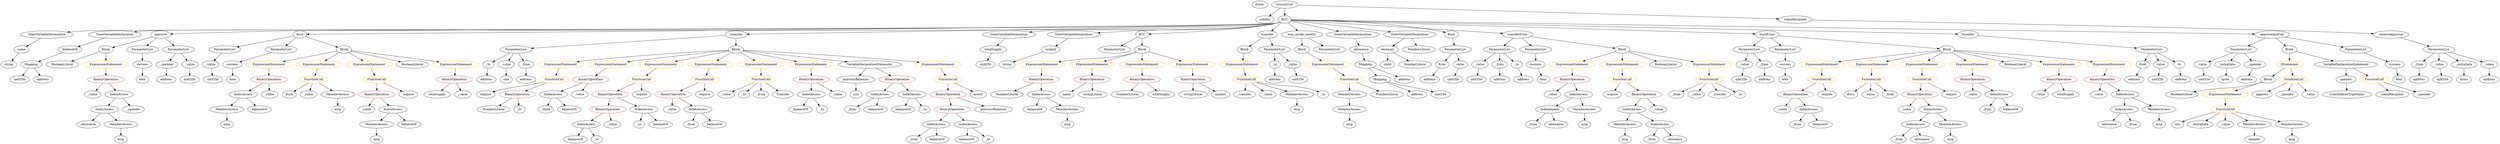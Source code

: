 strict digraph {
	graph [bb="0,0,10106,684"];
	node [label="\N"];
	Enter	[height=0.5,
		pos="5110.1,666",
		width=0.83628];
	VariableDeclaration_decimals	[color=black,
		height=0.5,
		label=decimals,
		pos="5629.1,450",
		width=1.1967];
	ElementaryTypeName_uint8	[color=black,
		height=0.5,
		label=uint8,
		pos="5629.1,378",
		width=0.7947];
	VariableDeclaration_decimals -> ElementaryTypeName_uint8	[pos="e,5629.1,396.1 5629.1,431.7 5629.1,424.41 5629.1,415.73 5629.1,407.54"];
	NumberLiteral_Unnamed	[color=black,
		height=0.5,
		label=NumberLiteral,
		pos="5739.1,378",
		width=1.765];
	VariableDeclaration_decimals -> NumberLiteral_Unnamed	[pos="e,5714.2,394.87 5652.2,434.33 5667.3,424.67 5687.5,411.87 5704.5,401"];
	Block_Unnamed_3	[color=black,
		height=0.5,
		label=Block,
		pos="5281.1,450",
		width=0.90558];
	ExpressionStatement_Unnamed_12	[color=orange,
		height=0.5,
		label=ExpressionStatement,
		pos="5389.1,378",
		width=2.458];
	Block_Unnamed_3 -> ExpressionStatement_Unnamed_12	[pos="e,5363.7,395.49 5301.7,435.67 5316.5,426.03 5337,412.78 5354.4,401.51"];
	Identifier_msg_9	[color=black,
		height=0.5,
		label=msg,
		pos="1343.1,162",
		width=0.75];
	NumberLiteral_Unnamed_3	[color=black,
		height=0.5,
		label=NumberLiteral,
		pos="4097.1,234",
		width=1.765];
	Identifier_allowance_4	[color=black,
		height=0.5,
		label=allowance,
		pos="8484.1,90",
		width=1.3076];
	BinaryOperation_Unnamed_7	[color=brown,
		height=0.5,
		label=BinaryOperation,
		pos="2413.1,162",
		width=1.9867];
	IndexAccess_Unnamed_2	[color=black,
		height=0.5,
		label=IndexAccess,
		pos="2318.1,90",
		width=1.6402];
	BinaryOperation_Unnamed_7 -> IndexAccess_Unnamed_2	[pos="e,2340,107.15 2391.1,144.76 2378.6,135.58 2362.8,123.94 2349.1,113.84"];
	Identifier__value_1	[color=black,
		height=0.5,
		label=_value,
		pos="2430.1,90",
		width=0.96103];
	BinaryOperation_Unnamed_7 -> Identifier__value_1	[pos="e,2426,108.1 2417.3,143.7 2419.1,136.32 2421.2,127.52 2423.2,119.25"];
	BinaryOperation_Unnamed_12	[color=brown,
		height=0.5,
		label=BinaryOperation,
		pos="3881.1,162",
		width=1.9867];
	IndexAccess_Unnamed_8	[color=black,
		height=0.5,
		label=IndexAccess,
		pos="3813.1,90",
		width=1.6402];
	BinaryOperation_Unnamed_12 -> IndexAccess_Unnamed_8	[pos="e,3829.4,107.79 3864.6,144.05 3856.5,135.63 3846.4,125.28 3837.4,115.97"];
	IndexAccess_Unnamed_9	[color=black,
		height=0.5,
		label=IndexAccess,
		pos="3949.1,90",
		width=1.6402];
	BinaryOperation_Unnamed_12 -> IndexAccess_Unnamed_9	[pos="e,3932.8,107.79 3897.6,144.05 3905.8,135.63 3915.8,125.28 3924.9,115.97"];
	Identifier__from_7	[color=black,
		height=0.5,
		label=_from,
		pos="6817.1,234",
		width=0.93331];
	ParameterList_Unnamed_11	[color=black,
		height=0.5,
		label=ParameterList,
		pos="9068.1,450",
		width=1.7095];
	Parameter__value_5	[color=black,
		height=0.5,
		label=_value,
		pos="8908.1,378",
		width=0.96103];
	ParameterList_Unnamed_11 -> Parameter__value_5	[pos="e,8934.1,390.37 9035,434.5 9008.5,422.94 8971.6,406.77 8944.4,394.87"];
	Parameter__extraData_1	[color=black,
		height=0.5,
		label=_extraData,
		pos="9011.1,378",
		width=1.4046];
	ParameterList_Unnamed_11 -> Parameter__extraData_1	[pos="e,9024.8,395.79 9054.3,432.05 9047.6,423.8 9039.4,413.7 9031.9,404.54"];
	Parameter__spender_1	[color=black,
		height=0.5,
		label=_spender,
		pos="9125.1,378",
		width=1.2521];
	ParameterList_Unnamed_11 -> Parameter__spender_1	[pos="e,9111.8,395.31 9081.9,432.05 9088.7,423.68 9097.1,413.4 9104.6,404.13"];
	IndexAccess_Unnamed_7	[color=black,
		height=0.5,
		label=IndexAccess,
		pos="3280.1,234",
		width=1.6402];
	Identifier_balanceOf_7	[color=black,
		height=0.5,
		label=balanceOf,
		pos="3244.1,162",
		width=1.3491];
	IndexAccess_Unnamed_7 -> Identifier_balanceOf_7	[pos="e,3252.7,179.79 3271.4,216.05 3267.4,208.23 3262.5,198.75 3258,189.98"];
	Identifier__to_4	[color=black,
		height=0.5,
		label=_to,
		pos="3338.1,162",
		width=0.75];
	IndexAccess_Unnamed_7 -> Identifier__to_4	[pos="e,3325.4,178.36 3294.1,216.05 3301.4,207.35 3310.3,196.59 3318.2,187.03"];
	Identifier__value_20	[color=black,
		height=0.5,
		label=_value,
		pos="8250.1,234",
		width=0.96103];
	IndexAccess_Unnamed_13	[color=black,
		height=0.5,
		label=IndexAccess,
		pos="6345.1,162",
		width=1.6402];
	Identifier__from_6	[color=black,
		height=0.5,
		label=_from,
		pos="6273.1,90",
		width=0.93331];
	IndexAccess_Unnamed_13 -> Identifier__from_6	[pos="e,6288.6,106.04 6328,144.41 6318.7,135.31 6306.9,123.9 6296.7,113.96"];
	Identifier_allowance_1	[color=black,
		height=0.5,
		label=allowance,
		pos="6372.1,90",
		width=1.3076];
	IndexAccess_Unnamed_13 -> Identifier_allowance_1	[pos="e,6365.5,108.1 6351.8,143.7 6354.7,136.15 6358.2,127.12 6361.4,118.68"];
	BinaryOperation_Unnamed_20	[color=brown,
		height=0.5,
		label=BinaryOperation,
		pos="7793.1,234",
		width=1.9867];
	Identifier__value_17	[color=black,
		height=0.5,
		label=_value,
		pos="7737.1,162",
		width=0.96103];
	BinaryOperation_Unnamed_20 -> Identifier__value_17	[pos="e,7749.8,178.83 7779.5,216.05 7772.8,207.56 7764.4,197.11 7756.9,187.73"];
	IndexAccess_Unnamed_19	[color=black,
		height=0.5,
		label=IndexAccess,
		pos="7849.1,162",
		width=1.6402];
	BinaryOperation_Unnamed_20 -> IndexAccess_Unnamed_19	[pos="e,7835.7,179.79 7806.7,216.05 7813.3,207.8 7821.3,197.7 7828.7,188.54"];
	Parameter__value_3	[color=black,
		height=0.5,
		label=_value,
		pos="6007.1,378",
		width=0.96103];
	ElementaryTypeName_uint256_7	[color=black,
		height=0.5,
		label=uint256,
		pos="6007.1,306",
		width=1.0442];
	Parameter__value_3 -> ElementaryTypeName_uint256_7	[pos="e,6007.1,324.1 6007.1,359.7 6007.1,352.41 6007.1,343.73 6007.1,335.54"];
	FunctionCall_Unnamed_13	[color=orange,
		height=0.5,
		label=FunctionCall,
		pos="1256.1,306",
		width=1.6125];
	Identifier_Burn	[color=black,
		height=0.5,
		label=Burn,
		pos="1140.1,234",
		width=0.7947];
	FunctionCall_Unnamed_13 -> Identifier_Burn	[pos="e,1160.4,247.24 1230.4,289.46 1212.6,278.73 1188.8,264.4 1170.2,253.14"];
	Identifier__value_15	[color=black,
		height=0.5,
		label=_value,
		pos="1221.1,234",
		width=0.96103];
	FunctionCall_Unnamed_13 -> Identifier__value_15	[pos="e,1229.5,251.79 1247.6,288.05 1243.7,280.23 1239,270.75 1234.6,261.98"];
	MemberAccess_Unnamed_11	[color=black,
		height=0.5,
		label=MemberAccess,
		pos="1343.1,234",
		width=1.9174];
	FunctionCall_Unnamed_13 -> MemberAccess_Unnamed_11	[pos="e,1322.4,251.63 1276.3,288.76 1287.4,279.79 1301.5,268.49 1313.8,258.56"];
	Identifier__transfer	[color=black,
		height=0.5,
		label=_transfer,
		pos="5053.1,234",
		width=1.2105];
	ElementaryTypeName_uint256_9	[color=black,
		height=0.5,
		label=uint256,
		pos="8922.1,306",
		width=1.0442];
	Parameter__value_5 -> ElementaryTypeName_uint256_9	[pos="e,8918.7,324.1 8911.6,359.7 8913,352.32 8914.8,343.52 8916.5,335.25"];
	PragmaDirective_solidity	[color=black,
		height=0.5,
		label=solidity,
		pos="5126.1,594",
		width=1.0442];
	ExpressionStatement_Unnamed_4	[color=orange,
		height=0.5,
		label=ExpressionStatement,
		pos="2267.1,378",
		width=2.458];
	FunctionCall_Unnamed	[color=orange,
		height=0.5,
		label=FunctionCall,
		pos="2242.1,306",
		width=1.6125];
	ExpressionStatement_Unnamed_4 -> FunctionCall_Unnamed	[pos="e,2248.2,324.1 2260.9,359.7 2258.2,352.15 2255,343.12 2252,334.68"];
	BinaryOperation_Unnamed_14	[color=brown,
		height=0.5,
		label=BinaryOperation,
		pos="6404.1,306",
		width=1.9867];
	Identifier__value_7	[color=black,
		height=0.5,
		label=_value,
		pos="6306.1,234",
		width=0.96103];
	BinaryOperation_Unnamed_14 -> Identifier__value_7	[pos="e,6325.7,249.02 6381.4,288.76 6367.6,278.89 6349.8,266.19 6335,255.61"];
	IndexAccess_Unnamed_12	[color=black,
		height=0.5,
		label=IndexAccess,
		pos="6418.1,234",
		width=1.6402];
	BinaryOperation_Unnamed_14 -> IndexAccess_Unnamed_12	[pos="e,6414.7,252.1 6407.6,287.7 6409,280.32 6410.8,271.52 6412.5,263.25"];
	Identifier_balanceOf_5	[color=black,
		height=0.5,
		label=balanceOf,
		pos="3670.1,162",
		width=1.3491];
	StateVariableDeclaration_Unnamed	[color=black,
		height=0.5,
		label=StateVariableDeclaration,
		pos="181.1,522",
		width=2.8184];
	VariableDeclaration_name	[color=black,
		height=0.5,
		label=name,
		pos="80.104,450",
		width=0.83628];
	StateVariableDeclaration_Unnamed -> VariableDeclaration_name	[pos="e,99.276,464.29 156.65,504.05 142.19,494.03 123.8,481.29 108.67,470.8"];
	Identifier__value_8	[color=black,
		height=0.5,
		label=_value,
		pos="6903.1,234",
		width=0.96103];
	BooleanLiteral_Unnamed_2	[color=black,
		height=0.5,
		label=BooleanLiteral,
		pos="8823.1,234",
		width=1.7788];
	Parameter__to_1	[color=black,
		height=0.5,
		label=_to,
		pos="5168.1,378",
		width=0.75];
	ElementaryTypeName_address_10	[color=black,
		height=0.5,
		label=address,
		pos="5169.1,306",
		width=1.0996];
	Parameter__to_1 -> ElementaryTypeName_address_10	[pos="e,5168.9,324.1 5168.4,359.7 5168.5,352.41 5168.6,343.73 5168.7,335.54"];
	FunctionCall_Unnamed_11	[color=orange,
		height=0.5,
		label=FunctionCall,
		pos="8994.1,162",
		width=1.6125];
	Identifier_this	[color=black,
		height=0.5,
		label=this,
		pos="8795.1,90",
		width=0.75];
	FunctionCall_Unnamed_11 -> Identifier_this	[pos="e,8816.2,101.52 8952.4,149.03 8919.1,139.11 8871.6,124.08 8831.1,108 8829.6,107.39 8828,106.76 8826.5,106.09"];
	Identifier__extraData	[color=black,
		height=0.5,
		label=_extraData,
		pos="8891.1,90",
		width=1.4046];
	FunctionCall_Unnamed_11 -> Identifier__extraData	[pos="e,8913.7,106.34 8970.7,145.12 8956.6,135.5 8938.3,123.1 8922.9,112.59"];
	Identifier__value_11	[color=black,
		height=0.5,
		label=_value,
		pos="8994.1,90",
		width=0.96103];
	FunctionCall_Unnamed_11 -> Identifier__value_11	[pos="e,8994.1,108.1 8994.1,143.7 8994.1,136.41 8994.1,127.73 8994.1,119.54"];
	MemberAccess_Unnamed_7	[color=black,
		height=0.5,
		label=MemberAccess,
		pos="9116.1,90",
		width=1.9174];
	FunctionCall_Unnamed_11 -> MemberAccess_Unnamed_7	[pos="e,9088.5,106.81 9020.9,145.64 9037.8,135.93 9059.9,123.23 9078.6,112.52"];
	MemberAccess_Unnamed_8	[color=black,
		height=0.5,
		label=MemberAccess,
		pos="9272.1,90",
		width=1.9174];
	FunctionCall_Unnamed_11 -> MemberAccess_Unnamed_8	[pos="e,9223.6,103.22 9038.2,149.91 9085.2,138.06 9160.1,119.2 9212.5,106.02"];
	ElementaryTypeName_address	[color=black,
		height=0.5,
		label=address,
		pos="9772.1,306",
		width=1.0996];
	ExpressionStatement_Unnamed_14	[color=orange,
		height=0.5,
		label=ExpressionStatement,
		pos="6404.1,378",
		width=2.458];
	ExpressionStatement_Unnamed_14 -> BinaryOperation_Unnamed_14	[pos="e,6404.1,324.1 6404.1,359.7 6404.1,352.41 6404.1,343.73 6404.1,335.54"];
	NumberLiteral_Unnamed_4	[color=black,
		height=0.5,
		label=NumberLiteral,
		pos="1954.1,162",
		width=1.765];
	Identifier_balanceOf_2	[color=black,
		height=0.5,
		label=balanceOf,
		pos="2271.1,18",
		width=1.3491];
	Identifier__to_1	[color=black,
		height=0.5,
		label=_to,
		pos="2365.1,18",
		width=0.75];
	Block_Unnamed_2	[color=black,
		height=0.5,
		label=Block,
		pos="5045.1,450",
		width=0.90558];
	ExpressionStatement_Unnamed_11	[color=orange,
		height=0.5,
		label=ExpressionStatement,
		pos="5035.1,378",
		width=2.458];
	Block_Unnamed_2 -> ExpressionStatement_Unnamed_11	[pos="e,5037.5,396.1 5042.6,431.7 5041.6,424.32 5040.3,415.52 5039.1,407.25"];
	Parameter_success_3	[color=black,
		height=0.5,
		label=success,
		pos="949.1,378",
		width=1.1135];
	ElementaryTypeName_bool_3	[color=black,
		height=0.5,
		label=bool,
		pos="946.1,306",
		width=0.76697];
	Parameter_success_3 -> ElementaryTypeName_bool_3	[pos="e,946.84,324.1 948.36,359.7 948.05,352.41 947.68,343.73 947.33,335.54"];
	Parameter__value_7	[color=black,
		height=0.5,
		label=_value,
		pos="7082.1,378",
		width=0.96103];
	ElementaryTypeName_uint256_11	[color=black,
		height=0.5,
		label=uint256,
		pos="7076.1,306",
		width=1.0442];
	Parameter__value_7 -> ElementaryTypeName_uint256_11	[pos="e,7077.6,324.1 7080.6,359.7 7080,352.41 7079.3,343.73 7078.5,335.54"];
	Parameter__to	[color=black,
		height=0.5,
		label=_to,
		pos="1961.1,378",
		width=0.75];
	ElementaryTypeName_address_9	[color=black,
		height=0.5,
		label=address,
		pos="1956.1,306",
		width=1.0996];
	Parameter__to -> ElementaryTypeName_address_9	[pos="e,1957.3,324.1 1959.9,359.7 1959.3,352.41 1958.7,343.73 1958.1,335.54"];
	Identifier_msg_5	[color=black,
		height=0.5,
		label=msg,
		pos="483.1,18",
		width=0.75];
	Identifier_balanceOf_9	[color=black,
		height=0.5,
		label=balanceOf,
		pos="3943.1,18",
		width=1.3491];
	Identifier__value_19	[color=black,
		height=0.5,
		label=_value,
		pos="8487.1,234",
		width=0.96103];
	StateVariableDeclaration_Unnamed_4	[color=black,
		height=0.5,
		label=StateVariableDeclaration,
		pos="453.1,522",
		width=2.8184];
	VariableDeclaration_balanceOf	[color=black,
		height=0.5,
		label=balanceOf,
		pos="274.1,450",
		width=1.3491];
	StateVariableDeclaration_Unnamed_4 -> VariableDeclaration_balanceOf	[pos="e,306.8,463.78 412.49,505.12 384.13,494.03 346.34,479.25 317.41,467.94"];
	FunctionDefinition_approve	[color=black,
		height=0.5,
		label=approve,
		pos="639.1,522",
		width=1.1412];
	Block_Unnamed_5	[color=black,
		height=0.5,
		label=Block,
		pos="421.1,450",
		width=0.90558];
	FunctionDefinition_approve -> Block_Unnamed_5	[pos="e,448.9,459.93 606.94,510.67 567.77,498.1 501.68,476.87 459.78,463.42"];
	ParameterList_Unnamed_10	[color=black,
		height=0.5,
		label=ParameterList,
		pos="568.1,450",
		width=1.7095];
	FunctionDefinition_approve -> ParameterList_Unnamed_10	[pos="e,584.64,467.31 622.99,505.12 614.04,496.29 602.72,485.13 592.69,475.24"];
	ParameterList_Unnamed_9	[color=black,
		height=0.5,
		label=ParameterList,
		pos="709.1,450",
		width=1.7095];
	FunctionDefinition_approve -> ParameterList_Unnamed_9	[pos="e,692.31,467.8 654.99,505.12 663.69,496.42 674.66,485.45 684.44,475.66"];
	ElementaryTypeName_bytes_1	[color=black,
		height=0.5,
		label=bytes,
		pos="9008.1,306",
		width=0.85014];
	ExpressionStatement_Unnamed_1	[color=orange,
		height=0.5,
		label=ExpressionStatement,
		pos="4255.1,378",
		width=2.458];
	BinaryOperation_Unnamed_1	[color=brown,
		height=0.5,
		label=BinaryOperation,
		pos="4238.1,306",
		width=1.9867];
	ExpressionStatement_Unnamed_1 -> BinaryOperation_Unnamed_1	[pos="e,4242.3,324.1 4250.9,359.7 4249.1,352.32 4247,343.52 4245,335.25"];
	ElementaryTypeName_address_1	[color=black,
		height=0.5,
		label=address,
		pos="10066,306",
		width=1.0996];
	ParameterList_Unnamed_13	[color=black,
		height=0.5,
		label=ParameterList,
		pos="999.1,450",
		width=1.7095];
	Parameter__value_6	[color=black,
		height=0.5,
		label=_value,
		pos="856.1,378",
		width=0.96103];
	ParameterList_Unnamed_13 -> Parameter__value_6	[pos="e,880.56,390.97 968.43,433.98 945.65,422.84 914.57,407.62 890.88,396.02"];
	VariableDeclaration_spender	[color=black,
		height=0.5,
		label=spender,
		pos="9467.1,306",
		width=1.1135];
	UserDefinedTypeName_Unnamed	[color=black,
		height=0.5,
		label=UserDefinedTypeName,
		pos="9495.1,234",
		width=2.7214];
	VariableDeclaration_spender -> UserDefinedTypeName_Unnamed	[pos="e,9488.2,252.28 9473.9,288.05 9476.9,280.52 9480.5,271.44 9483.9,262.94"];
	BinaryOperation_Unnamed_2	[color=brown,
		height=0.5,
		label=BinaryOperation,
		pos="4447.1,306",
		width=1.9867];
	Identifier_name	[color=black,
		height=0.5,
		label=name,
		pos="4345.1,234",
		width=0.83628];
	BinaryOperation_Unnamed_2 -> Identifier_name	[pos="e,4364.4,248.26 4423.2,288.59 4408.4,278.41 4389.2,265.29 4373.6,254.58"];
	stringLiteral_Unnamed	[color=black,
		height=0.5,
		label=stringLiteral,
		pos="4447.1,234",
		width=1.5016];
	BinaryOperation_Unnamed_2 -> stringLiteral_Unnamed	[pos="e,4447.1,252.1 4447.1,287.7 4447.1,280.41 4447.1,271.73 4447.1,263.54"];
	Identifier__value_9	[color=black,
		height=0.5,
		label=_value,
		pos="365.1,234",
		width=0.96103];
	FunctionDefinition_burn	[color=black,
		height=0.5,
		label=burn,
		pos="1309.1,522",
		width=0.76697];
	FunctionDefinition_burn -> ParameterList_Unnamed_13	[pos="e,1046.9,461.79 1283.2,515.15 1233.9,504.02 1125.5,479.55 1057.8,464.26"];
	ParameterList_Unnamed_14	[color=black,
		height=0.5,
		label=ParameterList,
		pos="1231.1,450",
		width=1.7095];
	FunctionDefinition_burn -> ParameterList_Unnamed_14	[pos="e,1249.6,467.61 1293.3,506.83 1283.1,497.7 1269.7,485.6 1257.8,475"];
	Block_Unnamed_8	[color=black,
		height=0.5,
		label=Block,
		pos="1388.1,450",
		width=0.90558];
	FunctionDefinition_burn -> Block_Unnamed_8	[pos="e,1371.3,465.87 1325.1,506.83 1335.9,497.25 1350.4,484.4 1362.8,473.44"];
	ParameterList_Unnamed_3	[color=black,
		height=0.5,
		label=ParameterList,
		pos="4533.1,450",
		width=1.7095];
	BinaryOperation_Unnamed	[color=brown,
		height=0.5,
		label=BinaryOperation,
		pos="4645.1,306",
		width=1.9867];
	NumberLiteral_Unnamed_2	[color=black,
		height=0.5,
		label=NumberLiteral,
		pos="4583.1,234",
		width=1.765];
	BinaryOperation_Unnamed -> NumberLiteral_Unnamed_2	[pos="e,4598,251.79 4630.1,288.05 4622.7,279.71 4613.7,269.49 4605.5,260.25"];
	Identifier_totalSupply	[color=black,
		height=0.5,
		label=totalSupply,
		pos="4718.1,234",
		width=1.4739];
	BinaryOperation_Unnamed -> Identifier_totalSupply	[pos="e,4700.9,251.47 4662.4,288.41 4671.5,279.69 4682.8,268.85 4692.9,259.21"];
	Block_Unnamed_7	[color=black,
		height=0.5,
		label=Block,
		pos="9186.1,306",
		width=0.90558];
	Block_Unnamed_7 -> BooleanLiteral_Unnamed_2	[pos="e,8870.4,246.46 9161.7,293.73 9156.3,291.57 9150.6,289.51 9145.1,288 9037.7,258.44 9006.6,272.49 8897.1,252 8891.9,251.04 8886.6,\
249.96 8881.3,248.83"];
	ExpressionStatement_Unnamed_17	[color=orange,
		height=0.5,
		label=ExpressionStatement,
		pos="8994.1,234",
		width=2.458];
	Block_Unnamed_7 -> ExpressionStatement_Unnamed_17	[pos="e,9038.6,249.9 9161,294.35 9155.8,292.19 9150.3,289.98 9145.1,288 9113.6,275.94 9078,263.39 9049.3,253.54"];
	FunctionDefinition__transfer	[color=black,
		height=0.5,
		label=_transfer,
		pos="2949.1,522",
		width=1.2105];
	ParameterList_Unnamed_4	[color=black,
		height=0.5,
		label=ParameterList,
		pos="2084.1,450",
		width=1.7095];
	FunctionDefinition__transfer -> ParameterList_Unnamed_4	[pos="e,2143,455.77 2906.5,517.55 2767.6,506.32 2327.1,470.67 2154.5,456.69"];
	Block_Unnamed_1	[color=black,
		height=0.5,
		label=Block,
		pos="2949.1,450",
		width=0.90558];
	FunctionDefinition__transfer -> Block_Unnamed_1	[pos="e,2949.1,468.1 2949.1,503.7 2949.1,496.41 2949.1,487.73 2949.1,479.54"];
	Identifier_msg_2	[color=black,
		height=0.5,
		label=msg,
		pos="5499.1,90",
		width=0.75];
	ElementaryTypeName_bytes	[color=black,
		height=0.5,
		label=bytes,
		pos="9961.1,306",
		width=0.85014];
	ExpressionStatement_Unnamed_13	[color=orange,
		height=0.5,
		label=ExpressionStatement,
		pos="6599.1,378",
		width=2.458];
	FunctionCall_Unnamed_7	[color=orange,
		height=0.5,
		label=FunctionCall,
		pos="6599.1,306",
		width=1.6125];
	ExpressionStatement_Unnamed_13 -> FunctionCall_Unnamed_7	[pos="e,6599.1,324.1 6599.1,359.7 6599.1,352.41 6599.1,343.73 6599.1,335.54"];
	Parameter__from_3	[color=black,
		height=0.5,
		label=_from,
		pos="7168.1,378",
		width=0.93331];
	ElementaryTypeName_address_15	[color=black,
		height=0.5,
		label=address,
		pos="7171.1,306",
		width=1.0996];
	Parameter__from_3 -> ElementaryTypeName_address_15	[pos="e,7170.4,324.1 7168.8,359.7 7169.2,352.41 7169.5,343.73 7169.9,335.54"];
	IndexAccess_Unnamed_3	[color=black,
		height=0.5,
		label=IndexAccess,
		pos="2562.1,162",
		width=1.6402];
	Identifier__to_2	[color=black,
		height=0.5,
		label=_to,
		pos="2528.1,90",
		width=0.75];
	IndexAccess_Unnamed_3 -> Identifier__to_2	[pos="e,2536.2,107.62 2553.7,143.7 2549.9,135.87 2545.3,126.44 2541.1,117.73"];
	Identifier_balanceOf_3	[color=black,
		height=0.5,
		label=balanceOf,
		pos="2622.1,90",
		width=1.3491];
	IndexAccess_Unnamed_3 -> Identifier_balanceOf_3	[pos="e,2608,107.47 2576.3,144.41 2583.6,135.95 2592.5,125.49 2600.6,116.08"];
	MemberAccess_Unnamed_4	[color=black,
		height=0.5,
		label=MemberAccess,
		pos="6634.1,90",
		width=1.9174];
	Identifier_msg_3	[color=black,
		height=0.5,
		label=msg,
		pos="6634.1,18",
		width=0.75];
	MemberAccess_Unnamed_4 -> Identifier_msg_3	[pos="e,6634.1,36.104 6634.1,71.697 6634.1,64.407 6634.1,55.726 6634.1,47.536"];
	IndexAccess_Unnamed_10	[color=black,
		height=0.5,
		label=IndexAccess,
		pos="6664.1,162",
		width=1.6402];
	IndexAccess_Unnamed_10 -> MemberAccess_Unnamed_4	[pos="e,6641.4,108.1 6656.7,143.7 6653.5,136.15 6649.6,127.12 6646,118.68"];
	IndexAccess_Unnamed_11	[color=black,
		height=0.5,
		label=IndexAccess,
		pos="6780.1,90",
		width=1.6402];
	IndexAccess_Unnamed_10 -> IndexAccess_Unnamed_11	[pos="e,6754.4,106.49 6689.8,145.46 6706.1,135.68 6727.2,122.91 6745,112.2"];
	ContractDefinition_BCC	[color=black,
		height=0.5,
		label=BCC,
		pos="5211.1,594",
		width=0.82242];
	ContractDefinition_BCC -> StateVariableDeclaration_Unnamed	[pos="e,262.56,533.11 5189.5,581.51 5184.3,579.24 5178.6,577.2 5173.1,576 4910.9,519 611.02,555.02 343.1,540 320.64,538.74 296.49,536.62 \
273.88,534.3"];
	ContractDefinition_BCC -> StateVariableDeclaration_Unnamed_4	[pos="e,529.56,534.14 5189.5,581.51 5184.3,579.25 5178.6,577.2 5173.1,576 4924.3,521.85 843.22,556.82 589.1,540 573.38,538.96 556.69,537.32 \
540.59,535.46"];
	ContractDefinition_BCC -> FunctionDefinition_approve	[pos="e,680.2,524.35 5189.5,581.52 5184.3,579.25 5178.6,577.2 5173.1,576 4961.4,529.77 1488.8,543.91 1272.1,540 1056.6,536.11 799.79,528.2 \
691.44,524.72"];
	ContractDefinition_BCC -> FunctionDefinition_burn	[pos="e,1337.1,523.31 5189.5,581.53 5184.3,579.27 5178.6,577.21 5173.1,576 5123.8,565.13 1751.5,527.85 1348.4,523.43"];
	ContractDefinition_BCC -> FunctionDefinition__transfer	[pos="e,2992.9,523.8 5189.1,581.4 5184,579.2 5178.5,577.21 5173.1,576 5118.6,563.68 3342,530.26 3004.3,524.01"];
	StateVariableDeclaration_Unnamed_3	[color=black,
		height=0.5,
		label=StateVariableDeclaration,
		pos="4092.1,522",
		width=2.8184];
	ContractDefinition_BCC -> StateVariableDeclaration_Unnamed_3	[pos="e,4183.1,530.28 5189.1,581.47 5184,579.27 5178.5,577.26 5173.1,576 4989.5,532.72 4513.4,550.86 4325.1,540 4282.3,537.53 4235,534.2 \
4194.4,531.14"];
	StateVariableDeclaration_Unnamed_1	[color=black,
		height=0.5,
		label=StateVariableDeclaration,
		pos="4435.1,522",
		width=2.8184];
	ContractDefinition_BCC -> StateVariableDeclaration_Unnamed_1	[pos="e,4520.3,532.07 5189.1,581.56 5184,579.35 5178.4,577.32 5173.1,576 4928,515.48 4857.8,560.49 4606.1,540 4582,538.04 4556,535.61 \
4531.7,533.21"];
	FunctionDefinition_BCC	[color=black,
		height=0.5,
		label=BCC,
		pos="4645.1,522",
		width=0.82242];
	ContractDefinition_BCC -> FunctionDefinition_BCC	[pos="e,4675.2,522.69 5189,581.7 5183.9,579.49 5178.4,577.41 5173.1,576 4996.5,528.96 4776.6,523 4686.5,522.7"];
	FunctionDefinition_transfer	[color=black,
		height=0.5,
		label=transfer,
		pos="5141.1,522",
		width=1.0719];
	ContractDefinition_BCC -> FunctionDefinition_transfer	[pos="e,5156.9,538.8 5196.3,578.15 5187.1,569.03 5175.2,557.14 5164.8,546.74"];
	FunctionDefinition_bug_unchk_send32	[color=black,
		height=0.5,
		label=bug_unchk_send32,
		pos="5281.1,522",
		width=2.3194];
	ContractDefinition_BCC -> FunctionDefinition_bug_unchk_send32	[pos="e,5264.1,540.04 5225.9,578.15 5234.7,569.44 5245.9,558.19 5256,548.13"];
	StateVariableDeclaration_Unnamed_5	[color=black,
		height=0.5,
		label=StateVariableDeclaration,
		pos="5484.1,522",
		width=2.8184];
	ContractDefinition_BCC -> StateVariableDeclaration_Unnamed_5	[pos="e,5428,537.37 5237.8,586.16 5279,575.59 5359.4,554.97 5417.2,540.16"];
	StateVariableDeclaration_Unnamed_2	[color=black,
		height=0.5,
		label=StateVariableDeclaration,
		pos="5705.1,522",
		width=2.8184];
	ContractDefinition_BCC -> StateVariableDeclaration_Unnamed_2	[pos="e,5630.5,534.58 5240,589.15 5303.8,580.61 5461.9,559.27 5594.1,540 5602.3,538.81 5610.8,537.54 5619.3,536.26"];
	EventDefinition_Burn	[color=black,
		height=0.5,
		label=Burn,
		pos="5875.1,522",
		width=0.7947];
	ContractDefinition_BCC -> EventDefinition_Burn	[pos="e,5850,531.27 5240.9,592.37 5329.3,590.08 5597.2,580.06 5815.1,540 5822.9,538.57 5831.1,536.56 5838.9,534.43"];
	FunctionDefinition_transferFrom	[color=black,
		height=0.5,
		label=transferFrom,
		pos="6170.1,522",
		width=1.6402];
	ContractDefinition_BCC -> FunctionDefinition_transferFrom	[pos="e,6113.2,527.15 5240.6,590.85 5372.5,581.22 5910.3,541.97 6101.9,527.98"];
	FunctionDefinition_burnFrom	[color=black,
		height=0.5,
		label=burnFrom,
		pos="7190.1,522",
		width=1.3353];
	ContractDefinition_BCC -> FunctionDefinition_burnFrom	[pos="e,7142.1,524.7 5241,591.94 5461,584.16 6828.7,535.78 7131,525.09"];
	EventDefinition_Transfer	[color=black,
		height=0.5,
		label=Transfer,
		pos="8016.1,522",
		width=1.1689];
	ContractDefinition_BCC -> EventDefinition_Transfer	[pos="e,7974,524.05 5240.7,592.26 5514.3,585.43 7600.5,533.37 7962.6,524.33"];
	FunctionDefinition_approveAndCall	[color=black,
		height=0.5,
		label=approveAndCall,
		pos="9183.1,522",
		width=1.9867];
	ContractDefinition_BCC -> FunctionDefinition_approveAndCall	[pos="e,9111.8,524.26 5241.1,592.47 5573.1,586.62 8562.3,533.94 9100.3,524.46"];
	ExpressionStatement_Unnamed_7	[color=orange,
		height=0.5,
		label=ExpressionStatement,
		pos="2462.1,378",
		width=2.458];
	BinaryOperation_Unnamed_9	[color=brown,
		height=0.5,
		label=BinaryOperation,
		pos="2390.1,306",
		width=1.9867];
	ExpressionStatement_Unnamed_7 -> BinaryOperation_Unnamed_9	[pos="e,2407.4,323.79 2444.7,360.05 2435.9,351.54 2425.1,341.07 2415.5,331.68"];
	IndexAccess_Unnamed_23	[color=black,
		height=0.5,
		label=IndexAccess,
		pos="8550.1,162",
		width=1.6402];
	IndexAccess_Unnamed_23 -> Identifier_allowance_4	[pos="e,8499.6,107.47 8534.5,144.41 8526.4,135.87 8516.4,125.28 8507.5,115.79"];
	Identifier__from_11	[color=black,
		height=0.5,
		label=_from,
		pos="8583.1,90",
		width=0.93331];
	IndexAccess_Unnamed_23 -> Identifier__from_11	[pos="e,8575.3,107.62 8558.3,143.7 8561.9,135.95 8566.3,126.64 8570.4,118.02"];
	BinaryOperation_Unnamed_16	[color=brown,
		height=0.5,
		label=BinaryOperation,
		pos="1502.1,234",
		width=1.9867];
	Identifier__value_12	[color=black,
		height=0.5,
		label=_value,
		pos="1462.1,162",
		width=0.96103];
	BinaryOperation_Unnamed_16 -> Identifier__value_12	[pos="e,1471.6,179.62 1492.2,215.7 1487.7,207.78 1482.2,198.23 1477.2,189.44"];
	IndexAccess_Unnamed_16	[color=black,
		height=0.5,
		label=IndexAccess,
		pos="1574.1,162",
		width=1.6402];
	BinaryOperation_Unnamed_16 -> IndexAccess_Unnamed_16	[pos="e,1557.3,179.31 1519.5,216.05 1528.4,207.42 1539.4,196.76 1549.1,187.27"];
	BooleanLiteral_Unnamed_1	[color=black,
		height=0.5,
		label=BooleanLiteral,
		pos="250.1,378",
		width=1.7788];
	Block_Unnamed_5 -> BooleanLiteral_Unnamed_1	[pos="e,285.39,393.45 395.5,438.52 369.22,427.76 327.76,410.79 295.82,397.72"];
	ExpressionStatement_Unnamed_16	[color=orange,
		height=0.5,
		label=ExpressionStatement,
		pos="421.1,378",
		width=2.458];
	Block_Unnamed_5 -> ExpressionStatement_Unnamed_16	[pos="e,421.1,396.1 421.1,431.7 421.1,424.41 421.1,415.73 421.1,407.54"];
	Identifier_msg_10	[color=black,
		height=0.5,
		label=msg,
		pos="7922.1,18",
		width=0.75];
	ParameterList_Unnamed_14 -> Parameter_success_3	[pos="e,979.89,390.02 1181.4,439.19 1134.2,429.51 1061.3,413.63 999.1,396 996.36,395.22 993.55,394.39 990.73,393.51"];
	ParameterList_Unnamed_15	[color=black,
		height=0.5,
		label=ParameterList,
		pos="7119.1,450",
		width=1.7095];
	ParameterList_Unnamed_15 -> Parameter__value_7	[pos="e,7091,395.79 7110.1,432.05 7106,424.14 7100.9,414.54 7096.2,405.69"];
	ParameterList_Unnamed_15 -> Parameter__from_3	[pos="e,7156.7,395.31 7131,432.05 7136.7,423.85 7143.7,413.83 7150.1,404.71"];
	Identifier__value_6	[color=black,
		height=0.5,
		label=_value,
		pos="6776.1,162",
		width=0.96103];
	ExpressionStatement_Unnamed_19	[color=orange,
		height=0.5,
		label=ExpressionStatement,
		pos="1096.1,378",
		width=2.458];
	Block_Unnamed_8 -> ExpressionStatement_Unnamed_19	[pos="e,1151.9,392.38 1358.5,441.9 1313,430.99 1224.6,409.81 1163.1,395.05"];
	ExpressionStatement_Unnamed_21	[color=orange,
		height=0.5,
		label=ExpressionStatement,
		pos="1291.1,378",
		width=2.458];
	Block_Unnamed_8 -> ExpressionStatement_Unnamed_21	[pos="e,1314.3,395.76 1368.9,435.17 1356,425.8 1338.5,413.19 1323.4,402.29"];
	ExpressionStatement_Unnamed_18	[color=orange,
		height=0.5,
		label=ExpressionStatement,
		pos="1486.1,378",
		width=2.458];
	Block_Unnamed_8 -> ExpressionStatement_Unnamed_18	[pos="e,1462.6,395.76 1407.5,435.17 1420.6,425.8 1438.2,413.19 1453.5,402.29"];
	BooleanLiteral_Unnamed_3	[color=black,
		height=0.5,
		label=BooleanLiteral,
		pos="1657.1,378",
		width=1.7788];
	Block_Unnamed_8 -> BooleanLiteral_Unnamed_3	[pos="e,1611.2,390.95 1417.1,441.44 1460.8,430.07 1544.3,408.36 1600.3,393.77"];
	ExpressionStatement_Unnamed_20	[color=orange,
		height=0.5,
		label=ExpressionStatement,
		pos="1828.1,378",
		width=2.458];
	Block_Unnamed_8 -> ExpressionStatement_Unnamed_20	[pos="e,1762.8,390.5 1419.3,444.36 1479.4,435.37 1615.7,414.79 1730.1,396 1737,394.86 1744.2,393.66 1751.5,392.43"];
	ExpressionStatement_Unnamed_22	[color=orange,
		height=0.5,
		label=ExpressionStatement,
		pos="7407.1,378",
		width=2.458];
	FunctionCall_Unnamed_14	[color=orange,
		height=0.5,
		label=FunctionCall,
		pos="7407.1,306",
		width=1.6125];
	ExpressionStatement_Unnamed_22 -> FunctionCall_Unnamed_14	[pos="e,7407.1,324.1 7407.1,359.7 7407.1,352.41 7407.1,343.73 7407.1,335.54"];
	Identifier__to_3	[color=black,
		height=0.5,
		label=_to,
		pos="3764.1,162",
		width=0.75];
	BinaryOperation_Unnamed_10	[color=brown,
		height=0.5,
		label=BinaryOperation,
		pos="3280.1,306",
		width=1.9867];
	BinaryOperation_Unnamed_10 -> IndexAccess_Unnamed_7	[pos="e,3280.1,252.1 3280.1,287.7 3280.1,280.41 3280.1,271.73 3280.1,263.54"];
	Identifier__value_3	[color=black,
		height=0.5,
		label=_value,
		pos="3392.1,234",
		width=0.96103];
	BinaryOperation_Unnamed_10 -> Identifier__value_3	[pos="e,3370.8,248.33 3306.1,288.76 3322.5,278.5 3343.8,265.18 3361.1,254.37"];
	VariableDeclaration_from	[color=black,
		height=0.5,
		label=from,
		pos="8664.1,378",
		width=0.7947];
	ElementaryTypeName_address_5	[color=black,
		height=0.5,
		label=address,
		pos="8637.1,306",
		width=1.0996];
	VariableDeclaration_from -> ElementaryTypeName_address_5	[pos="e,8643.6,323.79 8657.6,360.05 8654.6,352.32 8651,342.96 8647.6,334.27"];
	MemberAccess_Unnamed_2	[color=black,
		height=0.5,
		label=MemberAccess,
		pos="5499.1,234",
		width=1.9174];
	MemberAccess_Unnamed_3	[color=black,
		height=0.5,
		label=MemberAccess,
		pos="5499.1,162",
		width=1.9174];
	MemberAccess_Unnamed_2 -> MemberAccess_Unnamed_3	[pos="e,5499.1,180.1 5499.1,215.7 5499.1,208.41 5499.1,199.73 5499.1,191.54"];
	MemberAccess_Unnamed_10	[color=black,
		height=0.5,
		label=MemberAccess,
		pos="879.1,162",
		width=1.9174];
	Identifier_msg_8	[color=black,
		height=0.5,
		label=msg,
		pos="879.1,90",
		width=0.75];
	MemberAccess_Unnamed_10 -> Identifier_msg_8	[pos="e,879.1,108.1 879.1,143.7 879.1,136.41 879.1,127.73 879.1,119.54"];
	ExpressionStatement_Unnamed_6	[color=orange,
		height=0.5,
		label=ExpressionStatement,
		pos="2657.1,378",
		width=2.458];
	FunctionCall_Unnamed_2	[color=orange,
		height=0.5,
		label=FunctionCall,
		pos="2567.1,306",
		width=1.6125];
	ExpressionStatement_Unnamed_6 -> FunctionCall_Unnamed_2	[pos="e,2588,323.23 2635.8,360.41 2624.1,351.37 2609.6,340.03 2596.8,330.13"];
	Identifier_require_3	[color=black,
		height=0.5,
		label=require,
		pos="6565.1,234",
		width=1.0026];
	FunctionCall_Unnamed_7 -> Identifier_require_3	[pos="e,6573.2,251.62 6590.7,287.7 6586.9,279.87 6582.3,270.44 6578.1,261.73"];
	BinaryOperation_Unnamed_13	[color=brown,
		height=0.5,
		label=BinaryOperation,
		pos="6691.1,234",
		width=1.9867];
	FunctionCall_Unnamed_7 -> BinaryOperation_Unnamed_13	[pos="e,6669.4,251.55 6620,289.12 6632,280 6647.2,268.4 6660.5,258.28"];
	Identifier_balanceOf_11	[color=black,
		height=0.5,
		label=balanceOf,
		pos="1015.1,162",
		width=1.3491];
	ElementaryTypeName_uint256_6	[color=black,
		height=0.5,
		label=uint256,
		pos="5264.1,306",
		width=1.0442];
	FunctionCall_Unnamed_5	[color=orange,
		height=0.5,
		label=FunctionCall,
		pos="5053.1,306",
		width=1.6125];
	ExpressionStatement_Unnamed_11 -> FunctionCall_Unnamed_5	[pos="e,5048.7,324.1 5039.6,359.7 5041.4,352.32 5043.7,343.52 5045.8,335.25"];
	Identifier_msg	[color=black,
		height=0.5,
		label=msg,
		pos="4349.1,90",
		width=0.75];
	VariableDeclaration_totalSupply	[color=black,
		height=0.5,
		label=totalSupply,
		pos="4061.1,450",
		width=1.4739];
	StateVariableDeclaration_Unnamed_3 -> VariableDeclaration_totalSupply	[pos="e,4068.7,468.1 4084.4,503.7 4081.1,496.07 4077,486.92 4073.2,478.4"];
	Identifier__value_4	[color=black,
		height=0.5,
		label=_value,
		pos="2908.1,234",
		width=0.96103];
	ParameterList_Unnamed_16	[color=black,
		height=0.5,
		label=ParameterList,
		pos="7260.1,450",
		width=1.7095];
	Parameter_success_4	[color=black,
		height=0.5,
		label=success,
		pos="7260.1,378",
		width=1.1135];
	ParameterList_Unnamed_16 -> Parameter_success_4	[pos="e,7260.1,396.1 7260.1,431.7 7260.1,424.41 7260.1,415.73 7260.1,407.54"];
	Identifier_totalSupply_1	[color=black,
		height=0.5,
		label=totalSupply,
		pos="1735.1,234",
		width=1.4739];
	BinaryOperation_Unnamed_17	[color=brown,
		height=0.5,
		label=BinaryOperation,
		pos="1063.1,306",
		width=1.9867];
	ExpressionStatement_Unnamed_19 -> BinaryOperation_Unnamed_17	[pos="e,1071.2,324.1 1087.9,359.7 1084.4,352.07 1080,342.92 1076,334.4"];
	ExpressionStatement_Unnamed_27	[color=orange,
		height=0.5,
		label=ExpressionStatement,
		pos="7602.1,378",
		width=2.458];
	FunctionCall_Unnamed_16	[color=orange,
		height=0.5,
		label=FunctionCall,
		pos="7595.1,306",
		width=1.6125];
	ExpressionStatement_Unnamed_27 -> FunctionCall_Unnamed_16	[pos="e,7596.8,324.1 7600.4,359.7 7599.6,352.41 7598.8,343.73 7598,335.54"];
	ExpressionStatement_Unnamed_2	[color=orange,
		height=0.5,
		label=ExpressionStatement,
		pos="4450.1,378",
		width=2.458];
	ExpressionStatement_Unnamed_2 -> BinaryOperation_Unnamed_2	[pos="e,4447.8,324.1 4449.4,359.7 4449.1,352.41 4448.7,343.73 4448.3,335.54"];
	ElementaryTypeName_address_14	[color=black,
		height=0.5,
		label=address,
		pos="9096.1,306",
		width=1.0996];
	VariableDeclaration_symbol	[color=black,
		height=0.5,
		label=symbol,
		pos="4308.1,450",
		width=1.0581];
	StateVariableDeclaration_Unnamed_1 -> VariableDeclaration_symbol	[pos="e,4332,464.2 4405,504.41 4386.1,493.99 4361.7,480.53 4342.1,469.73"];
	ElementaryTypeName_string_1	[color=black,
		height=0.5,
		label=string,
		pos="4117.1,378",
		width=0.864];
	VariableDeclaration_symbol -> ElementaryTypeName_string_1	[pos="e,4141.7,389.46 4277.8,438.81 4247.3,428.47 4199.2,411.78 4158.1,396 4156.2,395.27 4154.2,394.5 4152.3,393.72"];
	BinaryOperation_Unnamed_6	[color=brown,
		height=0.5,
		label=BinaryOperation,
		pos="2441.1,234",
		width=1.9867];
	FunctionCall_Unnamed_2 -> BinaryOperation_Unnamed_6	[pos="e,2469.7,250.89 2539.8,289.81 2522.2,280.06 2499.2,267.26 2479.8,256.48"];
	Identifier_require_2	[color=black,
		height=0.5,
		label=require,
		pos="2567.1,234",
		width=1.0026];
	FunctionCall_Unnamed_2 -> Identifier_require_2	[pos="e,2567.1,252.1 2567.1,287.7 2567.1,280.41 2567.1,271.73 2567.1,263.54"];
	Identifier_require_4	[color=black,
		height=0.5,
		label=require,
		pos="1628.1,234",
		width=1.0026];
	ExpressionStatement_Unnamed_23	[color=orange,
		height=0.5,
		label=ExpressionStatement,
		pos="7797.1,378",
		width=2.458];
	FunctionCall_Unnamed_15	[color=orange,
		height=0.5,
		label=FunctionCall,
		pos="7797.1,306",
		width=1.6125];
	ExpressionStatement_Unnamed_23 -> FunctionCall_Unnamed_15	[pos="e,7797.1,324.1 7797.1,359.7 7797.1,352.41 7797.1,343.73 7797.1,335.54"];
	IndexAccess_Unnamed_6	[color=black,
		height=0.5,
		label=IndexAccess,
		pos="2205.1,234",
		width=1.6402];
	BinaryOperation_Unnamed_9 -> IndexAccess_Unnamed_6	[pos="e,2241.2,248.65 2351.8,290.5 2322.7,279.5 2282.6,264.33 2251.7,252.63"];
	Identifier__value_2	[color=black,
		height=0.5,
		label=_value,
		pos="2317.1,234",
		width=0.96103];
	BinaryOperation_Unnamed_9 -> Identifier__value_2	[pos="e,2332.8,250.04 2372.8,288.41 2363.3,279.31 2351.4,267.9 2341,257.96"];
	BinaryOperation_Unnamed_6 -> BinaryOperation_Unnamed_7	[pos="e,2419.9,180.1 2434.2,215.7 2431.2,208.15 2427.6,199.12 2424.2,190.68"];
	BinaryOperation_Unnamed_6 -> IndexAccess_Unnamed_3	[pos="e,2535.3,178.5 2468.9,216.94 2485.6,207.25 2507.2,194.78 2525.3,184.27"];
	ElementaryTypeName_uint256_10	[color=black,
		height=0.5,
		label=uint256,
		pos="860.1,306",
		width=1.0442];
	FunctionDefinition_BCC -> ParameterList_Unnamed_3	[pos="e,4558.5,466.85 4625.1,508.49 4609.3,498.62 4586.9,484.62 4568.1,472.9"];
	Block_Unnamed	[color=black,
		height=0.5,
		label=Block,
		pos="4645.1,450",
		width=0.90558];
	FunctionDefinition_BCC -> Block_Unnamed	[pos="e,4645.1,468.1 4645.1,503.7 4645.1,496.41 4645.1,487.73 4645.1,479.54"];
	Identifier__from_4	[color=black,
		height=0.5,
		label=_from,
		pos="3718.1,18",
		width=0.93331];
	IndexAccess_Unnamed_8 -> Identifier__from_4	[pos="e,3737.3,33.159 3791.5,73.116 3778.2,63.255 3760.8,50.474 3746.3,39.81"];
	Identifier_balanceOf_8	[color=black,
		height=0.5,
		label=balanceOf,
		pos="3818.1,18",
		width=1.3491];
	IndexAccess_Unnamed_8 -> Identifier_balanceOf_8	[pos="e,3816.9,36.104 3814.3,71.697 3814.9,64.407 3815.5,55.726 3816.1,47.536"];
	Identifier__to	[color=black,
		height=0.5,
		label=_to,
		pos="2063.1,162",
		width=0.75];
	Identifier_approve	[color=black,
		height=0.5,
		label=approve,
		pos="9142.1,234",
		width=1.1412];
	Parameter_success_2	[color=black,
		height=0.5,
		label=success,
		pos="9663.1,378",
		width=1.1135];
	ElementaryTypeName_bool_2	[color=black,
		height=0.5,
		label=bool,
		pos="9687.1,306",
		width=0.76697];
	Parameter_success_2 -> ElementaryTypeName_bool_2	[pos="e,9681.3,323.79 9668.9,360.05 9671.5,352.4 9674.7,343.16 9677.7,334.56"];
	FunctionCall_Unnamed_15 -> BinaryOperation_Unnamed_20	[pos="e,7794.1,252.1 7796.1,287.7 7795.7,280.41 7795.2,271.73 7794.7,263.54"];
	Identifier_require_6	[color=black,
		height=0.5,
		label=require,
		pos="7919.1,234",
		width=1.0026];
	FunctionCall_Unnamed_15 -> Identifier_require_6	[pos="e,7896.1,248.21 7823.9,289.64 7842.2,279.13 7866.6,265.13 7886.1,253.94"];
	ElementaryTypeName_address_11	[color=black,
		height=0.5,
		label=address,
		pos="6102.1,306",
		width=1.0996];
	ParameterList_Unnamed_7	[color=black,
		height=0.5,
		label=ParameterList,
		pos="6099.1,450",
		width=1.7095];
	ParameterList_Unnamed_7 -> Parameter__value_3	[pos="e,6026.1,393.48 6077.8,432.76 6065.1,423.12 6048.9,410.77 6035.2,400.34"];
	Parameter__from_2	[color=black,
		height=0.5,
		label=_from,
		pos="6093.1,378",
		width=0.93331];
	ParameterList_Unnamed_7 -> Parameter__from_2	[pos="e,6094.6,396.1 6097.6,431.7 6097,424.41 6096.3,415.73 6095.5,407.54"];
	Parameter__to_2	[color=black,
		height=0.5,
		label=_to,
		pos="6172.1,378",
		width=0.75];
	ParameterList_Unnamed_7 -> Parameter__to_2	[pos="e,6157.4,393.11 6116.4,432.41 6126.3,422.97 6138.7,411.03 6149.3,400.83"];
	Identifier_Burn_1	[color=black,
		height=0.5,
		label=Burn,
		pos="7503.1,234",
		width=0.7947];
	FunctionCall_Unnamed_12	[color=orange,
		height=0.5,
		label=FunctionCall,
		pos="1502.1,306",
		width=1.6125];
	FunctionCall_Unnamed_12 -> BinaryOperation_Unnamed_16	[pos="e,1502.1,252.1 1502.1,287.7 1502.1,280.41 1502.1,271.73 1502.1,263.54"];
	FunctionCall_Unnamed_12 -> Identifier_require_4	[pos="e,1604.6,248.04 1529.4,289.81 1548.6,279.15 1574.4,264.83 1594.8,253.5"];
	Identifier__to_5	[color=black,
		height=0.5,
		label=_to,
		pos="2988.1,234",
		width=0.75];
	ElementaryTypeName_uint256_1	[color=black,
		height=0.5,
		label=uint256,
		pos="4030.1,378",
		width=1.0442];
	Identifier__spender_2	[color=black,
		height=0.5,
		label=_spender,
		pos="9246.1,234",
		width=1.2521];
	IndexAccess_Unnamed_4	[color=black,
		height=0.5,
		label=IndexAccess,
		pos="3576.1,234",
		width=1.6402];
	Identifier__from_1	[color=black,
		height=0.5,
		label=_from,
		pos="3455.1,162",
		width=0.93331];
	IndexAccess_Unnamed_4 -> Identifier__from_1	[pos="e,3477.1,175.75 3549.6,217.64 3531.2,206.99 3506.6,192.77 3487.1,181.5"];
	Identifier_balanceOf_4	[color=black,
		height=0.5,
		label=balanceOf,
		pos="3555.1,162",
		width=1.3491];
	IndexAccess_Unnamed_4 -> Identifier_balanceOf_4	[pos="e,3560.2,180.1 3570.9,215.7 3568.7,208.24 3566,199.32 3563.5,190.97"];
	IndexAccess_Unnamed	[color=black,
		height=0.5,
		label=IndexAccess,
		pos="4238.1,234",
		width=1.6402];
	Identifier_balanceOf	[color=black,
		height=0.5,
		label=balanceOf,
		pos="4213.1,162",
		width=1.3491];
	IndexAccess_Unnamed -> Identifier_balanceOf	[pos="e,4219.2,180.1 4231.9,215.7 4229.2,208.15 4226,199.12 4223,190.68"];
	MemberAccess_Unnamed	[color=black,
		height=0.5,
		label=MemberAccess,
		pos="4349.1,162",
		width=1.9174];
	IndexAccess_Unnamed -> MemberAccess_Unnamed	[pos="e,4323.5,179.14 4263,217.29 4278.1,207.79 4297.5,195.53 4314.1,185.06"];
	Identifier__value	[color=black,
		height=0.5,
		label=_value,
		pos="2678.1,162",
		width=0.96103];
	ElementaryTypeName_address_12	[color=black,
		height=0.5,
		label=address,
		pos="6199.1,306",
		width=1.0996];
	ExpressionStatement_Unnamed_5	[color=orange,
		height=0.5,
		label=ExpressionStatement,
		pos="2852.1,378",
		width=2.458];
	FunctionCall_Unnamed_1	[color=orange,
		height=0.5,
		label=FunctionCall,
		pos="2819.1,306",
		width=1.6125];
	ExpressionStatement_Unnamed_5 -> FunctionCall_Unnamed_1	[pos="e,2827.2,324.1 2843.9,359.7 2840.4,352.07 2836,342.92 2832,334.4"];
	FunctionDefinition_transfer -> Block_Unnamed_2	[pos="e,5064.3,465.01 5121.2,506.5 5107.4,496.41 5088.8,482.83 5073.4,471.62"];
	ParameterList_Unnamed_5	[color=black,
		height=0.5,
		label=ParameterList,
		pos="5168.1,450",
		width=1.7095];
	FunctionDefinition_transfer -> ParameterList_Unnamed_5	[pos="e,5161.4,468.28 5147.6,504.05 5150.5,496.52 5154.1,487.44 5157.3,478.94"];
	MemberAccess_Unnamed_5	[color=black,
		height=0.5,
		label=MemberAccess,
		pos="6491.1,162",
		width=1.9174];
	Identifier_msg_4	[color=black,
		height=0.5,
		label=msg,
		pos="6491.1,90",
		width=0.75];
	MemberAccess_Unnamed_5 -> Identifier_msg_4	[pos="e,6491.1,108.1 6491.1,143.7 6491.1,136.41 6491.1,127.73 6491.1,119.54"];
	Identifier__from_2	[color=black,
		height=0.5,
		label=_from,
		pos="2171.1,162",
		width=0.93331];
	MemberAccess_Unnamed_9	[color=black,
		height=0.5,
		label=MemberAccess,
		pos="1506.1,90",
		width=1.9174];
	Identifier_msg_7	[color=black,
		height=0.5,
		label=msg,
		pos="1506.1,18",
		width=0.75];
	MemberAccess_Unnamed_9 -> Identifier_msg_7	[pos="e,1506.1,36.104 1506.1,71.697 1506.1,64.407 1506.1,55.726 1506.1,47.536"];
	Block_Unnamed_6	[color=black,
		height=0.5,
		label=Block,
		pos="9268.1,450",
		width=0.90558];
	IfStatement_Unnamed	[color=orange,
		height=0.5,
		label=IfStatement,
		pos="9268.1,378",
		width=1.4739];
	Block_Unnamed_6 -> IfStatement_Unnamed	[pos="e,9268.1,396.1 9268.1,431.7 9268.1,424.41 9268.1,415.73 9268.1,407.54"];
	VariableDeclarationStatement_Unnamed_1	[color=black,
		height=0.5,
		label=VariableDeclarationStatement,
		pos="9467.1,378",
		width=3.3174];
	Block_Unnamed_6 -> VariableDeclarationStatement_Unnamed_1	[pos="e,9421.7,394.98 9294.9,439.56 9324.6,429.12 9373.2,412.01 9411.3,398.64"];
	ElementaryTypeName_uint256	[color=black,
		height=0.5,
		label=uint256,
		pos="9867.1,306",
		width=1.0442];
	BinaryOperation_Unnamed_18	[color=brown,
		height=0.5,
		label=BinaryOperation,
		pos="1827.1,306",
		width=1.9867];
	BinaryOperation_Unnamed_18 -> Identifier_totalSupply_1	[pos="e,1756.1,250.99 1805.3,288.41 1793.3,279.3 1778.3,267.87 1765.2,257.92"];
	Identifier__value_14	[color=black,
		height=0.5,
		label=_value,
		pos="1841.1,234",
		width=0.96103];
	BinaryOperation_Unnamed_18 -> Identifier__value_14	[pos="e,1837.7,252.1 1830.6,287.7 1832,280.32 1833.8,271.52 1835.5,263.25"];
	Identifier__from_5	[color=black,
		height=0.5,
		label=_from,
		pos="6746.1,18",
		width=0.93331];
	Identifier__from_10	[color=black,
		height=0.5,
		label=_from,
		pos="8070.1,162",
		width=0.93331];
	FunctionCall_Unnamed_10	[color=orange,
		height=0.5,
		label=FunctionCall,
		pos="9295.1,306",
		width=1.6125];
	FunctionCall_Unnamed_10 -> Identifier_approve	[pos="e,9169.9,247.72 9263.4,290.5 9239.3,279.46 9206,264.22 9180.4,252.51"];
	FunctionCall_Unnamed_10 -> Identifier__spender_2	[pos="e,9257.9,251.79 9283.2,288.05 9277.6,279.97 9270.7,270.12 9264.4,261.11"];
	Identifier__value_10	[color=black,
		height=0.5,
		label=_value,
		pos="9344.1,234",
		width=0.96103];
	FunctionCall_Unnamed_10 -> Identifier__value_10	[pos="e,9332.7,251.31 9307,288.05 9312.7,279.85 9319.7,269.83 9326.1,260.71"];
	ParameterList_Unnamed_8	[color=black,
		height=0.5,
		label=ParameterList,
		pos="6246.1,450",
		width=1.7095];
	Parameter_success	[color=black,
		height=0.5,
		label=success,
		pos="6257.1,378",
		width=1.1135];
	ParameterList_Unnamed_8 -> Parameter_success	[pos="e,6254.4,396.1 6248.8,431.7 6250,424.32 6251.4,415.52 6252.7,407.25"];
	BinaryOperation_Unnamed_5	[color=brown,
		height=0.5,
		label=BinaryOperation,
		pos="2693.1,234",
		width=1.9867];
	BinaryOperation_Unnamed_5 -> Identifier__value	[pos="e,2681.8,180.1 2689.4,215.7 2687.8,208.32 2685.9,199.52 2684.2,191.25"];
	IndexAccess_Unnamed_1	[color=black,
		height=0.5,
		label=IndexAccess,
		pos="2790.1,162",
		width=1.6402];
	BinaryOperation_Unnamed_5 -> IndexAccess_Unnamed_1	[pos="e,2768.1,178.91 2715.6,216.76 2728.4,207.51 2744.7,195.77 2758.8,185.63"];
	Identifier__value_5	[color=black,
		height=0.5,
		label=_value,
		pos="5149.1,234",
		width=0.96103];
	stringLiteral_Unnamed_1	[color=black,
		height=0.5,
		label=stringLiteral,
		pos="4843.1,234",
		width=1.5016];
	IndexAccess_Unnamed_15	[color=black,
		height=0.5,
		label=IndexAccess,
		pos="416.1,162",
		width=1.6402];
	Identifier_allowance_2	[color=black,
		height=0.5,
		label=allowance,
		pos="349.1,90",
		width=1.3076];
	IndexAccess_Unnamed_15 -> Identifier_allowance_2	[pos="e,364.41,106.99 400.23,144.41 391.85,135.66 381.41,124.75 372.15,115.08"];
	MemberAccess_Unnamed_6	[color=black,
		height=0.5,
		label=MemberAccess,
		pos="483.1,90",
		width=1.9174];
	IndexAccess_Unnamed_15 -> MemberAccess_Unnamed_6	[pos="e,466.87,107.96 431.98,144.41 440.04,135.99 450,125.58 458.98,116.2"];
	MemberAccess_Unnamed -> Identifier_msg	[pos="e,4349.1,108.1 4349.1,143.7 4349.1,136.41 4349.1,127.73 4349.1,119.54"];
	FunctionCall_Unnamed_3	[color=orange,
		height=0.5,
		label=FunctionCall,
		pos="3047.1,306",
		width=1.6125];
	FunctionCall_Unnamed_3 -> Identifier__value_4	[pos="e,2932.4,247.26 3017.6,290.15 2995.6,279.09 2965.6,263.94 2942.5,252.32"];
	FunctionCall_Unnamed_3 -> Identifier__to_5	[pos="e,3000.8,250.04 3033.1,288.41 3025.6,279.5 3016.2,268.35 3008,258.56"];
	Identifier__from_3	[color=black,
		height=0.5,
		label=_from,
		pos="3067.1,234",
		width=0.93331];
	FunctionCall_Unnamed_3 -> Identifier__from_3	[pos="e,3062.2,252.1 3052,287.7 3054.2,280.24 3056.7,271.32 3059.1,262.97"];
	Identifier_Transfer	[color=black,
		height=0.5,
		label=Transfer,
		pos="3161.1,234",
		width=1.1689];
	FunctionCall_Unnamed_3 -> Identifier_Transfer	[pos="e,3137.8,249.3 3072.4,289.46 3088.9,279.34 3110.6,266.02 3128.4,255.09"];
	IndexAccess_Unnamed_9 -> Identifier_balanceOf_9	[pos="e,3944.6,36.104 3947.6,71.697 3947,64.407 3946.3,55.726 3945.5,47.536"];
	Identifier__to_6	[color=black,
		height=0.5,
		label=_to,
		pos="4037.1,18",
		width=0.75];
	IndexAccess_Unnamed_9 -> Identifier__to_6	[pos="e,4020.3,32.331 3969.5,72.765 3982.1,62.789 3998.2,49.925 4011.6,39.282"];
	MemberAccess_Unnamed_1	[color=black,
		height=0.5,
		label=MemberAccess,
		pos="5271.1,234",
		width=1.9174];
	Identifier_msg_1	[color=black,
		height=0.5,
		label=msg,
		pos="5271.1,162",
		width=0.75];
	MemberAccess_Unnamed_1 -> Identifier_msg_1	[pos="e,5271.1,180.1 5271.1,215.7 5271.1,208.41 5271.1,199.73 5271.1,191.54"];
	Parameter__extraData_1 -> ElementaryTypeName_bytes_1	[pos="e,9008.8,324.1 9010.4,359.7 9010.1,352.41 9009.7,343.73 9009.3,335.54"];
	BinaryOperation_Unnamed_22	[color=brown,
		height=0.5,
		label=BinaryOperation,
		pos="8508.1,306",
		width=1.9867];
	BinaryOperation_Unnamed_22 -> Identifier__value_19	[pos="e,8492.2,252.1 8502.9,287.7 8500.7,280.24 8498,271.32 8495.5,262.97"];
	IndexAccess_Unnamed_22	[color=black,
		height=0.5,
		label=IndexAccess,
		pos="8599.1,234",
		width=1.6402];
	BinaryOperation_Unnamed_22 -> IndexAccess_Unnamed_22	[pos="e,8578,251.23 8529.7,288.41 8541.4,279.37 8556.2,268.03 8569,258.13"];
	Identifier_require	[color=black,
		height=0.5,
		label=require,
		pos="1930.1,234",
		width=1.0026];
	ElementaryTypeName_bool_4	[color=black,
		height=0.5,
		label=bool,
		pos="7260.1,306",
		width=0.76697];
	Parameter_success_4 -> ElementaryTypeName_bool_4	[pos="e,7260.1,324.1 7260.1,359.7 7260.1,352.41 7260.1,343.73 7260.1,335.54"];
	ElementaryTypeName_uint_1	[color=black,
		height=0.5,
		label=uint,
		pos="3472.1,234",
		width=0.75];
	IndexAccess_Unnamed_6 -> Identifier__from_2	[pos="e,2179.2,179.62 2196.7,215.7 2192.9,207.87 2188.3,198.44 2184.1,189.73"];
	Identifier_balanceOf_6	[color=black,
		height=0.5,
		label=balanceOf,
		pos="2271.1,162",
		width=1.3491];
	IndexAccess_Unnamed_6 -> Identifier_balanceOf_6	[pos="e,2255.6,179.47 2220.7,216.41 2228.8,207.87 2238.8,197.28 2247.7,187.79"];
	Parameter_success_1	[color=black,
		height=0.5,
		label=success,
		pos="568.1,378",
		width=1.1135];
	ParameterList_Unnamed_10 -> Parameter_success_1	[pos="e,568.1,396.1 568.1,431.7 568.1,424.41 568.1,415.73 568.1,407.54"];
	Mapping_Unnamed	[color=black,
		height=0.5,
		label=Mapping,
		pos="124.1,378",
		width=1.2105];
	ElementaryTypeName_uint256_2	[color=black,
		height=0.5,
		label=uint256,
		pos="76.104,306",
		width=1.0442];
	Mapping_Unnamed -> ElementaryTypeName_uint256_2	[pos="e,87.398,323.47 112.73,360.41 107.11,352.22 100.2,342.14 93.902,332.95"];
	ElementaryTypeName_address_2	[color=black,
		height=0.5,
		label=address,
		pos="171.1,306",
		width=1.0996];
	Mapping_Unnamed -> ElementaryTypeName_address_2	[pos="e,160.05,323.47 135.24,360.41 140.74,352.22 147.51,342.14 153.68,332.95"];
	ElementaryTypeName_uint	[color=black,
		height=0.5,
		label=uint,
		pos="2041.1,306",
		width=0.75];
	Identifier__from_8	[color=black,
		height=0.5,
		label=_from,
		pos="7295.1,90",
		width=0.93331];
	BinaryOperation_Unnamed_1 -> NumberLiteral_Unnamed_3	[pos="e,4127.3,250.01 4206.8,289.46 4186.4,279.31 4159.5,265.95 4137.4,255.01"];
	BinaryOperation_Unnamed_1 -> IndexAccess_Unnamed	[pos="e,4238.1,252.1 4238.1,287.7 4238.1,280.41 4238.1,271.73 4238.1,263.54"];
	ParameterList_Unnamed_6	[color=black,
		height=0.5,
		label=ParameterList,
		pos="5393.1,450",
		width=1.7095];
	Parameter__value_1	[color=black,
		height=0.5,
		label=_value,
		pos="2041.1,378",
		width=0.96103];
	Parameter__value_1 -> ElementaryTypeName_uint	[pos="e,2041.1,324.1 2041.1,359.7 2041.1,352.41 2041.1,343.73 2041.1,335.54"];
	FunctionDefinition_bug_unchk_send32 -> Block_Unnamed_3	[pos="e,5281.1,468.1 5281.1,503.7 5281.1,496.41 5281.1,487.73 5281.1,479.54"];
	FunctionDefinition_bug_unchk_send32 -> ParameterList_Unnamed_6	[pos="e,5367.8,466.83 5307.4,504.59 5322.6,495.06 5342,482.95 5358.5,472.65"];
	ElementaryTypeName_address_7	[color=black,
		height=0.5,
		label=address,
		pos="5819.1,306",
		width=1.0996];
	FunctionCall_Unnamed_5 -> Identifier__transfer	[pos="e,5053.1,252.1 5053.1,287.7 5053.1,280.41 5053.1,271.73 5053.1,263.54"];
	FunctionCall_Unnamed_5 -> Identifier__value_5	[pos="e,5129.7,249.16 5074.9,289.12 5088.4,279.26 5105.9,266.47 5120.6,255.81"];
	FunctionCall_Unnamed_5 -> MemberAccess_Unnamed_1	[pos="e,5228.8,248.57 5092.3,292.4 5127.5,281.11 5179.4,264.44 5218.3,251.97"];
	Identifier__to_7	[color=black,
		height=0.5,
		label=_to,
		pos="5385.1,234",
		width=0.75];
	FunctionCall_Unnamed_5 -> Identifier__to_7	[pos="e,5364.6,245.93 5095.9,293.52 5103.9,291.55 5112.2,289.61 5120.1,288 5221,267.31 5250.6,282.3 5349.1,252 5350.7,251.5 5352.3,250.95 \
5354,250.35"];
	ExpressionStatement_Unnamed_9	[color=orange,
		height=0.5,
		label=ExpressionStatement,
		pos="3047.1,378",
		width=2.458];
	ExpressionStatement_Unnamed_9 -> FunctionCall_Unnamed_3	[pos="e,3047.1,324.1 3047.1,359.7 3047.1,352.41 3047.1,343.73 3047.1,335.54"];
	ExpressionStatement_Unnamed_8	[color=orange,
		height=0.5,
		label=ExpressionStatement,
		pos="3244.1,378",
		width=2.458];
	ExpressionStatement_Unnamed_8 -> BinaryOperation_Unnamed_10	[pos="e,3271.3,324.1 3253,359.7 3257,351.98 3261.7,342.71 3266.2,334.11"];
	Identifier_balanceOf_13	[color=black,
		height=0.5,
		label=balanceOf,
		pos="8170.1,162",
		width=1.3491];
	Identifier__from	[color=black,
		height=0.5,
		label=_from,
		pos="2756.1,90",
		width=0.93331];
	Identifier__value_18	[color=black,
		height=0.5,
		label=_value,
		pos="8008.1,234",
		width=0.96103];
	ExpressionStatement_Unnamed_24	[color=orange,
		height=0.5,
		label=ExpressionStatement,
		pos="7992.1,378",
		width=2.458];
	BinaryOperation_Unnamed_21	[color=brown,
		height=0.5,
		label=BinaryOperation,
		pos="8008.1,306",
		width=1.9867];
	ExpressionStatement_Unnamed_24 -> BinaryOperation_Unnamed_21	[pos="e,8004.2,324.1 7996.1,359.7 7997.7,352.32 7999.8,343.52 8001.6,335.25"];
	VariableDeclaration_previousBalances	[color=black,
		height=0.5,
		label=previousBalances,
		pos="3471.1,306",
		width=2.0976];
	VariableDeclaration_previousBalances -> ElementaryTypeName_uint_1	[pos="e,3471.9,252.1 3471.4,287.7 3471.5,280.41 3471.6,271.73 3471.7,263.54"];
	NumberLiteral_Unnamed_5	[color=black,
		height=0.5,
		label=NumberLiteral,
		pos="5650.1,234",
		width=1.765];
	IndexAccess_Unnamed_11 -> Identifier__from_5	[pos="e,6754.2,35.622 6771.7,71.697 6767.9,63.868 6763.3,54.435 6759.1,45.728"];
	Identifier_allowance	[color=black,
		height=0.5,
		label=allowance,
		pos="6845.1,18",
		width=1.3076];
	IndexAccess_Unnamed_11 -> Identifier_allowance	[pos="e,6829.8,35.47 6795.5,72.411 6803.4,63.868 6813.3,53.278 6822.1,43.787"];
	BooleanLiteral_Unnamed_4	[color=black,
		height=0.5,
		label=BooleanLiteral,
		pos="8163.1,378",
		width=1.7788];
	ElementaryTypeName_uint256_4	[color=black,
		height=0.5,
		label=uint256,
		pos="8732.1,306",
		width=1.0442];
	ElementaryTypeName_address_6	[color=black,
		height=0.5,
		label=address,
		pos="8827.1,306",
		width=1.0996];
	Identifier_require_1	[color=black,
		height=0.5,
		label=require,
		pos="2819.1,234",
		width=1.0026];
	VariableDeclaration_allowance	[color=black,
		height=0.5,
		label=allowance,
		pos="5521.1,450",
		width=1.3076];
	StateVariableDeclaration_Unnamed_5 -> VariableDeclaration_allowance	[pos="e,5512.1,468.1 5493.3,503.7 5497.3,495.98 5502.2,486.71 5506.8,478.11"];
	Parameter__spender	[color=black,
		height=0.5,
		label=_spender,
		pos="671.1,378",
		width=1.2521];
	ElementaryTypeName_address_13	[color=black,
		height=0.5,
		label=address,
		pos="671.1,306",
		width=1.0996];
	Parameter__spender -> ElementaryTypeName_address_13	[pos="e,671.1,324.1 671.1,359.7 671.1,352.41 671.1,343.73 671.1,335.54"];
	ElementaryTypeName_address_8	[color=black,
		height=0.5,
		label=address,
		pos="2126.1,306",
		width=1.0996];
	FunctionCall_Unnamed_9	[color=orange,
		height=0.5,
		label=FunctionCall,
		pos="9583.1,306",
		width=1.6125];
	Identifier_tokenRecipient	[color=black,
		height=0.5,
		label=tokenRecipient,
		pos="9677.1,234",
		width=1.8343];
	FunctionCall_Unnamed_9 -> Identifier_tokenRecipient	[pos="e,9655.2,251.31 9604.4,289.12 9616.8,279.94 9632.5,268.23 9646.1,258.06"];
	Identifier__spender_1	[color=black,
		height=0.5,
		label=_spender,
		pos="9806.1,234",
		width=1.2521];
	FunctionCall_Unnamed_9 -> Identifier__spender_1	[pos="e,9771.5,245.89 9623.1,292.48 9657.3,281.75 9708,265.87 9752.1,252 9755,251.11 9757.9,250.18 9760.8,249.25"];
	IndexAccess_Unnamed_17	[color=black,
		height=0.5,
		label=IndexAccess,
		pos="947.1,234",
		width=1.6402];
	BinaryOperation_Unnamed_17 -> IndexAccess_Unnamed_17	[pos="e,972.8,250.5 1036.5,288.94 1020.5,279.29 999.95,266.89 982.59,256.41"];
	Identifier__value_13	[color=black,
		height=0.5,
		label=_value,
		pos="1059.1,234",
		width=0.96103];
	BinaryOperation_Unnamed_17 -> Identifier__value_13	[pos="e,1060.1,252.1 1062.1,287.7 1061.7,280.41 1061.2,271.73 1060.7,263.54"];
	Parameter__value_2	[color=black,
		height=0.5,
		label=_value,
		pos="5248.1,378",
		width=0.96103];
	Parameter__value_2 -> ElementaryTypeName_uint256_6	[pos="e,5260.2,324.1 5252.1,359.7 5253.7,352.32 5255.8,343.52 5257.6,335.25"];
	Identifier_balanceOf_1	[color=black,
		height=0.5,
		label=balanceOf,
		pos="2856.1,90",
		width=1.3491];
	Identifier_msg_11	[color=black,
		height=0.5,
		label=msg,
		pos="8696.1,90",
		width=0.75];
	VariableDeclaration_totalSupply -> ElementaryTypeName_uint256_1	[pos="e,4037.7,396.1 4053.4,431.7 4050.1,424.07 4046,414.92 4042.2,406.4"];
	Parameter__value_4	[color=black,
		height=0.5,
		label=_value,
		pos="769.1,378",
		width=0.96103];
	ElementaryTypeName_uint256_8	[color=black,
		height=0.5,
		label=uint256,
		pos="767.1,306",
		width=1.0442];
	Parameter__value_4 -> ElementaryTypeName_uint256_8	[pos="e,767.59,324.1 768.61,359.7 768.4,352.41 768.15,343.73 767.92,335.54"];
	ExpressionStatement_Unnamed	[color=orange,
		height=0.5,
		label=ExpressionStatement,
		pos="4645.1,378",
		width=2.458];
	ExpressionStatement_Unnamed -> BinaryOperation_Unnamed	[pos="e,4645.1,324.1 4645.1,359.7 4645.1,352.41 4645.1,343.73 4645.1,335.54"];
	Parameter__from	[color=black,
		height=0.5,
		label=_from,
		pos="9772.1,378",
		width=0.93331];
	Parameter__from -> ElementaryTypeName_address	[pos="e,9772.1,324.1 9772.1,359.7 9772.1,352.41 9772.1,343.73 9772.1,335.54"];
	Parameter__value_6 -> ElementaryTypeName_uint256_10	[pos="e,859.13,324.1 857.09,359.7 857.51,352.41 858.01,343.73 858.47,335.54"];
	Identifier_balanceOf_12	[color=black,
		height=0.5,
		label=balanceOf,
		pos="7395.1,90",
		width=1.3491];
	Identifier__value_21	[color=black,
		height=0.5,
		label=_value,
		pos="7584.1,234",
		width=0.96103];
	ExpressionStatement_Unnamed_21 -> FunctionCall_Unnamed_13	[pos="e,1264.7,324.1 1282.5,359.7 1278.6,352.07 1274.1,342.92 1269.8,334.4"];
	ParameterList_Unnamed_2	[color=black,
		height=0.5,
		label=ParameterList,
		pos="5897.1,450",
		width=1.7095];
	VariableDeclaration_from_1	[color=black,
		height=0.5,
		label=from,
		pos="5849.1,378",
		width=0.7947];
	ParameterList_Unnamed_2 -> VariableDeclaration_from_1	[pos="e,5860,394.83 5885.5,432.05 5879.8,423.73 5872.8,413.54 5866.5,404.32"];
	VariableDeclaration_value_1	[color=black,
		height=0.5,
		label=value,
		pos="5925.1,378",
		width=0.82242];
	ParameterList_Unnamed_2 -> VariableDeclaration_value_1	[pos="e,5918.5,395.62 5904,431.7 5907.1,424.04 5910.8,414.85 5914.2,406.3"];
	BinaryOperation_Unnamed_4	[color=brown,
		height=0.5,
		label=BinaryOperation,
		pos="2056.1,234",
		width=1.9867];
	BinaryOperation_Unnamed_4 -> NumberLiteral_Unnamed_4	[pos="e,1977.5,179.07 2032.2,216.59 2018.7,207.31 2001.6,195.57 1986.8,185.44"];
	BinaryOperation_Unnamed_4 -> Identifier__to	[pos="e,2061.4,180.1 2057.8,215.7 2058.6,208.41 2059.4,199.73 2060.3,191.54"];
	Mapping_Unnamed_1	[color=black,
		height=0.5,
		label=Mapping,
		pos="5539.1,378",
		width=1.2105];
	Mapping_Unnamed_2	[color=black,
		height=0.5,
		label=Mapping,
		pos="5620.1,306",
		width=1.2105];
	Mapping_Unnamed_1 -> Mapping_Unnamed_2	[pos="e,5601.9,322.73 5557.1,361.46 5567.7,352.29 5581.4,340.49 5593.2,330.22"];
	ElementaryTypeName_address_3	[color=black,
		height=0.5,
		label=address,
		pos="5721.1,306",
		width=1.0996];
	Mapping_Unnamed_1 -> ElementaryTypeName_address_3	[pos="e,5691.6,318.35 5570,365.13 5600.6,353.33 5647.8,335.21 5681.2,322.33"];
	Parameter__from_2 -> ElementaryTypeName_address_11	[pos="e,6099.9,324.1 6095.3,359.7 6096.3,352.32 6097.4,343.52 6098.5,335.25"];
	IndexAccess_Unnamed_20	[color=black,
		height=0.5,
		label=IndexAccess,
		pos="7776.1,90",
		width=1.6402];
	Identifier__from_9	[color=black,
		height=0.5,
		label=_from,
		pos="7704.1,18",
		width=0.93331];
	IndexAccess_Unnamed_20 -> Identifier__from_9	[pos="e,7719.6,34.038 7759,72.411 7749.7,63.314 7737.9,51.898 7727.7,41.958"];
	Identifier_allowance_3	[color=black,
		height=0.5,
		label=allowance,
		pos="7803.1,18",
		width=1.3076];
	IndexAccess_Unnamed_20 -> Identifier_allowance_3	[pos="e,7796.5,36.104 7782.8,71.697 7785.7,64.152 7789.2,55.119 7792.4,46.68"];
	VariableDeclaration_balanceOf -> Mapping_Unnamed	[pos="e,152.29,392.15 244.83,435.34 221.3,424.36 188.06,408.85 162.41,396.88"];
	ExpressionStatement_Unnamed_17 -> FunctionCall_Unnamed_11	[pos="e,8994.1,180.1 8994.1,215.7 8994.1,208.41 8994.1,199.73 8994.1,191.54"];
	BinaryOperation_Unnamed_11	[color=brown,
		height=0.5,
		label=BinaryOperation,
		pos="3861.1,234",
		width=1.9867];
	BinaryOperation_Unnamed_11 -> BinaryOperation_Unnamed_12	[pos="e,3876.2,180.1 3866,215.7 3868.2,208.24 3870.7,199.32 3873.1,190.97"];
	Identifier_previousBalances	[color=black,
		height=0.5,
		label=previousBalances,
		pos="4046.1,162",
		width=2.0976];
	BinaryOperation_Unnamed_11 -> Identifier_previousBalances	[pos="e,4007.2,177.73 3899.4,218.5 3927.6,207.82 3966.2,193.22 3996.8,181.67"];
	FunctionCall_Unnamed_8	[color=orange,
		height=0.5,
		label=FunctionCall,
		pos="6941.1,306",
		width=1.6125];
	FunctionCall_Unnamed_8 -> Identifier__from_7	[pos="e,6839.7,247.75 6913.9,289.64 6895,278.95 6869.6,264.64 6849.6,253.35"];
	FunctionCall_Unnamed_8 -> Identifier__value_8	[pos="e,6912.2,251.79 6931.9,288.05 6927.6,280.14 6922.4,270.54 6917.6,261.69"];
	Identifier__transfer_1	[color=black,
		height=0.5,
		label=_transfer,
		pos="6999.1,234",
		width=1.2105];
	FunctionCall_Unnamed_8 -> Identifier__transfer_1	[pos="e,6985.6,251.31 6955.1,288.05 6962.1,279.68 6970.6,269.4 6978.3,260.13"];
	Identifier__to_8	[color=black,
		height=0.5,
		label=_to,
		pos="7088.1,234",
		width=0.75];
	FunctionCall_Unnamed_8 -> Identifier__to_8	[pos="e,7066.4,245.34 6971.9,290.33 6996.7,278.54 7031.3,262.05 7056.3,250.14"];
	IndexAccess_Unnamed_17 -> MemberAccess_Unnamed_10	[pos="e,895.58,179.96 930.99,216.41 922.81,207.99 912.7,197.58 903.58,188.2"];
	IndexAccess_Unnamed_17 -> Identifier_balanceOf_11	[pos="e,999.1,179.47 963.22,216.41 971.6,207.78 982.02,197.06 991.31,187.5"];
	Identifier__from_12	[color=black,
		height=0.5,
		label=_from,
		pos="7670.1,234",
		width=0.93331];
	VariableDeclaration_allowance -> Mapping_Unnamed_1	[pos="e,5534.7,396.1 5525.6,431.7 5527.4,424.32 5529.7,415.52 5531.8,407.25"];
	ElementaryTypeName_address_4	[color=black,
		height=0.5,
		label=address,
		pos="5771.1,234",
		width=1.0996];
	Mapping_Unnamed_2 -> ElementaryTypeName_address_4	[pos="e,5744,247.58 5648.2,292 5672.2,280.84 5707.1,264.67 5733.6,252.41"];
	ElementaryTypeName_uint256_3	[color=black,
		height=0.5,
		label=uint256,
		pos="5866.1,234",
		width=1.0442];
	Mapping_Unnamed_2 -> ElementaryTypeName_uint256_3	[pos="e,5837.6,246.13 5653,293.82 5659.3,291.8 5665.9,289.77 5672.1,288 5737.2,269.47 5755.4,271.77 5820.1,252 5822.3,251.32 5824.6,250.59 \
5826.9,249.83"];
	Block_Unnamed_4	[color=black,
		height=0.5,
		label=Block,
		pos="6599.1,450",
		width=0.90558];
	Block_Unnamed_4 -> ExpressionStatement_Unnamed_14	[pos="e,6446.6,394.24 6572.4,439.41 6542.9,428.81 6494.6,411.47 6457.2,398.08"];
	Block_Unnamed_4 -> ExpressionStatement_Unnamed_13	[pos="e,6599.1,396.1 6599.1,431.7 6599.1,424.41 6599.1,415.73 6599.1,407.54"];
	BooleanLiteral_Unnamed	[color=black,
		height=0.5,
		label=BooleanLiteral,
		pos="6770.1,378",
		width=1.7788];
	Block_Unnamed_4 -> BooleanLiteral_Unnamed	[pos="e,6734.8,393.45 6624.7,438.52 6651,427.76 6692.5,410.79 6724.4,397.72"];
	ExpressionStatement_Unnamed_15	[color=orange,
		height=0.5,
		label=ExpressionStatement,
		pos="6941.1,378",
		width=2.458];
	Block_Unnamed_4 -> ExpressionStatement_Unnamed_15	[pos="e,6880.3,391.44 6629.5,442.79 6682.9,431.86 6795,408.9 6869.2,393.72"];
	ElementaryTypeName_bool	[color=black,
		height=0.5,
		label=bool,
		pos="6284.1,306",
		width=0.76697];
	Parameter_success -> ElementaryTypeName_bool	[pos="e,6277.6,323.79 6263.6,360.05 6266.6,352.32 6270.2,342.96 6273.6,334.27"];
	ElementaryTypeName_bool_1	[color=black,
		height=0.5,
		label=bool,
		pos="568.1,306",
		width=0.76697];
	Parameter_success_1 -> ElementaryTypeName_bool_1	[pos="e,568.1,324.1 568.1,359.7 568.1,352.41 568.1,343.73 568.1,335.54"];
	Identifier__value_16	[color=black,
		height=0.5,
		label=_value,
		pos="7233.1,162",
		width=0.96103];
	Identifier_totalSupply_2	[color=black,
		height=0.5,
		label=totalSupply,
		pos="8356.1,234",
		width=1.4739];
	ElementaryTypeName_uint256_5	[color=black,
		height=0.5,
		label=uint256,
		pos="5914.1,306",
		width=1.0442];
	Block_Unnamed -> ExpressionStatement_Unnamed_1	[pos="e,4320.2,390.56 4620.7,437.73 4615.3,435.57 4609.6,433.51 4604.1,432 4495.4,402.18 4464.4,413.63 4353.1,396 4346,394.88 4338.7,393.67 \
4331.3,392.44"];
	Block_Unnamed -> ExpressionStatement_Unnamed_2	[pos="e,4495.5,393.81 4620,438.32 4614.8,436.17 4609.3,433.97 4604.1,432 4572,419.83 4535.7,407.27 4506.4,397.44"];
	Block_Unnamed -> ExpressionStatement_Unnamed	[pos="e,4645.1,396.1 4645.1,431.7 4645.1,424.41 4645.1,415.73 4645.1,407.54"];
	ExpressionStatement_Unnamed_3	[color=orange,
		height=0.5,
		label=ExpressionStatement,
		pos="4840.1,378",
		width=2.458];
	Block_Unnamed -> ExpressionStatement_Unnamed_3	[pos="e,4797.7,394.24 4671.8,439.41 4701.3,428.81 4749.7,411.47 4787,398.08"];
	BinaryOperation_Unnamed_8	[color=brown,
		height=0.5,
		label=BinaryOperation,
		pos="3636.1,306",
		width=1.9867];
	BinaryOperation_Unnamed_8 -> IndexAccess_Unnamed_4	[pos="e,3590.5,251.79 3621.6,288.05 3614.4,279.71 3605.7,269.49 3597.7,260.25"];
	IndexAccess_Unnamed_5	[color=black,
		height=0.5,
		label=IndexAccess,
		pos="3712.1,234",
		width=1.6402];
	BinaryOperation_Unnamed_8 -> IndexAccess_Unnamed_5	[pos="e,3694.2,251.47 3654.1,288.41 3663.6,279.69 3675.4,268.85 3685.8,259.21"];
	ElementaryTypeName_string	[color=black,
		height=0.5,
		label=string,
		pos="31.104,378",
		width=0.864];
	VariableDeclaration_name -> ElementaryTypeName_string	[pos="e,42.179,394.82 68.985,433.12 62.971,424.52 55.405,413.72 48.619,404.02"];
	ParameterList_Unnamed_12	[color=black,
		height=0.5,
		label=ParameterList,
		pos="9522.1,450",
		width=1.7095];
	ParameterList_Unnamed_12 -> Parameter_success_2	[pos="e,9637.2,391.88 9552.4,433.98 9574.2,423.11 9603.9,408.38 9627.1,396.9"];
	Identifier_assert	[color=black,
		height=0.5,
		label=assert,
		pos="3983.1,234",
		width=0.89172];
	Identifier_symbol	[color=black,
		height=0.5,
		label=symbol,
		pos="4953.1,234",
		width=1.0581];
	SourceUnit_Unnamed	[color=black,
		height=0.5,
		label=SourceUnit,
		pos="5211.1,666",
		width=1.46];
	SourceUnit_Unnamed -> PragmaDirective_solidity	[pos="e,5144.4,610.1 5191.8,649.12 5180.4,639.7 5165.7,627.63 5153.2,617.27"];
	SourceUnit_Unnamed -> ContractDefinition_BCC	[pos="e,5211.1,612.1 5211.1,647.7 5211.1,640.41 5211.1,631.73 5211.1,623.54"];
	ContractDefinition_tokenRecipient	[color=black,
		height=0.5,
		label=tokenRecipient,
		pos="7277.1,594",
		width=1.8343];
	SourceUnit_Unnamed -> ContractDefinition_tokenRecipient	[pos="e,7211.8,597.21 5263.5,663.23 5543.7,653.73 6866.3,608.92 7200.3,597.6"];
	ExpressionStatement_Unnamed_15 -> FunctionCall_Unnamed_8	[pos="e,6941.1,324.1 6941.1,359.7 6941.1,352.41 6941.1,343.73 6941.1,335.54"];
	MemberAccess_Unnamed_13	[color=black,
		height=0.5,
		label=MemberAccess,
		pos="8696.1,162",
		width=1.9174];
	MemberAccess_Unnamed_13 -> Identifier_msg_11	[pos="e,8696.1,108.1 8696.1,143.7 8696.1,136.41 8696.1,127.73 8696.1,119.54"];
	MemberAccess_Unnamed_11 -> Identifier_msg_9	[pos="e,1343.1,180.1 1343.1,215.7 1343.1,208.41 1343.1,199.73 1343.1,191.54"];
	IndexAccess_Unnamed_21	[color=black,
		height=0.5,
		label=IndexAccess,
		pos="8120.1,234",
		width=1.6402];
	IndexAccess_Unnamed_21 -> Identifier__from_10	[pos="e,8081.8,179.31 8108,216.05 8102.1,207.77 8094.8,197.62 8088.3,188.42"];
	IndexAccess_Unnamed_21 -> Identifier_balanceOf_13	[pos="e,8158.1,179.79 8132.2,216.05 8138,207.97 8145,198.12 8151.5,189.11"];
	StateVariableDeclaration_Unnamed_2 -> VariableDeclaration_decimals	[pos="e,5646.3,466.83 5686.7,504.05 5677.1,495.2 5665.2,484.23 5654.7,474.57"];
	NumberLiteral_Unnamed_1	[color=black,
		height=0.5,
		label=NumberLiteral,
		pos="5754.1,450",
		width=1.765];
	StateVariableDeclaration_Unnamed_2 -> NumberLiteral_Unnamed_1	[pos="e,5742.1,468.1 5717.2,503.7 5722.8,495.73 5729.5,486.1 5735.7,477.26"];
	BinaryOperation_Unnamed_15	[color=brown,
		height=0.5,
		label=BinaryOperation,
		pos="421.1,306",
		width=1.9867];
	BinaryOperation_Unnamed_15 -> Identifier__value_9	[pos="e,377.77,250.83 407.55,288.05 400.75,279.56 392.39,269.11 384.89,259.73"];
	IndexAccess_Unnamed_14	[color=black,
		height=0.5,
		label=IndexAccess,
		pos="477.1,234",
		width=1.6402];
	BinaryOperation_Unnamed_15 -> IndexAccess_Unnamed_14	[pos="e,463.67,251.79 434.66,288.05 441.26,279.8 449.34,269.7 456.67,260.54"];
	Parameter__value	[color=black,
		height=0.5,
		label=_value,
		pos="9858.1,378",
		width=0.96103];
	Parameter__value -> ElementaryTypeName_uint256	[pos="e,9864.9,324.1 9860.3,359.7 9861.3,352.32 9862.4,343.52 9863.5,335.25"];
	VariableDeclaration_value	[color=black,
		height=0.5,
		label=value,
		pos="8740.1,378",
		width=0.82242];
	VariableDeclaration_value -> ElementaryTypeName_uint256_4	[pos="e,8734.1,324.1 8738.1,359.7 8737.3,352.41 8736.3,343.73 8735.4,335.54"];
	FunctionCall_Unnamed_16 -> Identifier_Burn_1	[pos="e,7520.8,248.47 7574.2,289.12 7561,279.06 7543.8,265.96 7529.6,255.17"];
	FunctionCall_Unnamed_16 -> Identifier__value_21	[pos="e,7586.8,252.1 7592.4,287.7 7591.2,280.32 7589.8,271.52 7588.5,263.25"];
	FunctionCall_Unnamed_16 -> Identifier__from_12	[pos="e,7654,250.04 7612.9,288.41 7622.7,279.22 7635.1,267.67 7645.8,257.66"];
	ParameterList_Unnamed	[color=black,
		height=0.5,
		label=ParameterList,
		pos="9858.1,450",
		width=1.7095];
	ParameterList_Unnamed -> Parameter__from	[pos="e,9789.9,393.48 9838.2,432.76 9826.4,423.21 9811.4,411.01 9798.7,400.64"];
	ParameterList_Unnamed -> Parameter__value	[pos="e,9858.1,396.1 9858.1,431.7 9858.1,424.41 9858.1,415.73 9858.1,407.54"];
	Parameter__extraData	[color=black,
		height=0.5,
		label=_extraData,
		pos="9961.1,378",
		width=1.4046];
	ParameterList_Unnamed -> Parameter__extraData	[pos="e,9938.3,394.5 9881.7,432.94 9895.8,423.38 9913.8,411.12 9929.2,400.71"];
	Parameter__token	[color=black,
		height=0.5,
		label=_token,
		pos="10066,378",
		width=1.0026];
	ParameterList_Unnamed -> Parameter__token	[pos="e,10038,389.81 9899.1,436.24 9932.2,425.82 9979.8,410.5 10021,396 10023,395.27 10025,394.52 10027,393.74"];
	IndexAccess_Unnamed_2 -> Identifier_balanceOf_2	[pos="e,2282.4,35.789 2306.7,72.055 2301.3,63.973 2294.7,54.121 2288.6,45.112"];
	IndexAccess_Unnamed_2 -> Identifier__to_1	[pos="e,2354.5,34.829 2329.5,72.055 2335.1,63.735 2341.9,53.54 2348.1,44.319"];
	ParameterList_Unnamed_4 -> Parameter__to	[pos="e,1981.1,390.36 2056.8,433.46 2037.3,422.35 2011,407.4 1990.9,395.97"];
	ParameterList_Unnamed_4 -> Parameter__value_1	[pos="e,2051.1,395.31 2073.7,432.05 2068.7,423.94 2062.6,414.04 2057.1,405.01"];
	Parameter__from_1	[color=black,
		height=0.5,
		label=_from,
		pos="2127.1,378",
		width=0.93331];
	ParameterList_Unnamed_4 -> Parameter__from_1	[pos="e,2117.1,395.31 2094.5,432.05 2099.5,423.94 2105.6,414.04 2111.1,405.01"];
	BinaryOperation_Unnamed_21 -> Identifier__value_18	[pos="e,8008.1,252.1 8008.1,287.7 8008.1,280.41 8008.1,271.73 8008.1,263.54"];
	BinaryOperation_Unnamed_21 -> IndexAccess_Unnamed_21	[pos="e,8095,250.67 8034.1,288.76 8049.4,279.18 8069,266.92 8085.7,256.53"];
	MemberAccess_Unnamed_12	[color=black,
		height=0.5,
		label=MemberAccess,
		pos="7922.1,90",
		width=1.9174];
	MemberAccess_Unnamed_12 -> Identifier_msg_10	[pos="e,7922.1,36.104 7922.1,71.697 7922.1,64.407 7922.1,55.726 7922.1,47.536"];
	ExpressionStatement_Unnamed_18 -> FunctionCall_Unnamed_12	[pos="e,1498.2,324.1 1490.1,359.7 1491.7,352.32 1493.8,343.52 1495.6,335.25"];
	BinaryOperation_Unnamed_3	[color=brown,
		height=0.5,
		label=BinaryOperation,
		pos="4843.1,306",
		width=1.9867];
	ExpressionStatement_Unnamed_3 -> BinaryOperation_Unnamed_3	[pos="e,4842.4,324.1 4840.8,359.7 4841.2,352.41 4841.5,343.73 4841.9,335.54"];
	FunctionCall_Unnamed_6	[color=orange,
		height=0.5,
		label=FunctionCall,
		pos="5499.1,306",
		width=1.6125];
	FunctionCall_Unnamed_6 -> MemberAccess_Unnamed_2	[pos="e,5499.1,252.1 5499.1,287.7 5499.1,280.41 5499.1,271.73 5499.1,263.54"];
	FunctionCall_Unnamed_6 -> NumberLiteral_Unnamed_5	[pos="e,5617.8,249.97 5530.4,290.5 5552.8,280.12 5583.1,266.04 5607.7,254.66"];
	FunctionDefinition_receiveApproval	[color=black,
		height=0.5,
		label=receiveApproval,
		pos="9669.1,522",
		width=1.9867];
	FunctionDefinition_receiveApproval -> ParameterList_Unnamed	[pos="e,9820.9,464.77 9708.3,506.5 9737.9,495.53 9778.6,480.43 9810.2,468.75"];
	IndexAccess_Unnamed_14 -> IndexAccess_Unnamed_15	[pos="e,430.46,179.47 462.65,216.41 455.28,207.95 446.16,197.49 437.96,188.08"];
	Identifier__spender	[color=black,
		height=0.5,
		label=_spender,
		pos="538.1,162",
		width=1.2521];
	IndexAccess_Unnamed_14 -> Identifier__spender	[pos="e,523.75,179.47 491.56,216.41 498.93,207.95 508.04,197.49 516.25,188.08"];
	FunctionCall_Unnamed -> Identifier_require	[pos="e,1957.4,246.24 2199,293.58 2191,291.62 2182.8,289.68 2175.1,288 2086.8,268.88 2062.2,276.06 1975.1,252 1972.8,251.37 1970.5,250.68 \
1968.2,249.94"];
	FunctionCall_Unnamed -> BinaryOperation_Unnamed_4	[pos="e,2094.7,249.54 2206.2,291.5 2177.5,280.69 2136.9,265.4 2105.1,253.45"];
	VariableDeclaration_from_1 -> ElementaryTypeName_address_7	[pos="e,5826.4,323.96 5842,360.41 5838.7,352.68 5834.6,343.27 5830.9,334.52"];
	FunctionCall_Unnamed_1 -> BinaryOperation_Unnamed_5	[pos="e,2721.7,250.89 2791.8,289.81 2774.2,280.06 2751.2,267.26 2731.8,256.48"];
	FunctionCall_Unnamed_1 -> Identifier_require_1	[pos="e,2819.1,252.1 2819.1,287.7 2819.1,280.41 2819.1,271.73 2819.1,263.54"];
	Identifier_spender	[color=black,
		height=0.5,
		label=spender,
		pos="9116.1,18",
		width=1.1135];
	MemberAccess_Unnamed_7 -> Identifier_spender	[pos="e,9116.1,36.104 9116.1,71.697 9116.1,64.407 9116.1,55.726 9116.1,47.536"];
	IndexAccess_Unnamed_18	[color=black,
		height=0.5,
		label=IndexAccess,
		pos="7345.1,162",
		width=1.6402];
	IndexAccess_Unnamed_18 -> Identifier__from_8	[pos="e,7306.8,107.31 7333,144.05 7327.1,135.77 7319.8,125.62 7313.3,116.42"];
	IndexAccess_Unnamed_18 -> Identifier_balanceOf_12	[pos="e,7383.1,107.79 7357.2,144.05 7363,135.97 7370,126.12 7376.5,117.11"];
	ContractDefinition_tokenRecipient -> FunctionDefinition_receiveApproval	[pos="e,9599.2,526.26 7342.7,591.61 7592.7,586.26 8509.2,565.91 9264.1,540 9376.3,536.15 9506,530.49 9587.8,526.78"];
	VariableDeclaration_to	[color=black,
		height=0.5,
		label=to,
		pos="8824.1,378",
		width=0.75];
	VariableDeclaration_to -> ElementaryTypeName_address_6	[pos="e,8826.4,324.1 8824.8,359.7 8825.2,352.41 8825.5,343.73 8825.9,335.54"];
	EventDefinition_Burn -> ParameterList_Unnamed_2	[pos="e,5891.7,468.28 5880.4,504.05 5882.8,496.6 5885.6,487.64 5888.2,479.22"];
	ParameterList_Unnamed_1	[color=black,
		height=0.5,
		label=ParameterList,
		pos="8702.1,450",
		width=1.7095];
	ParameterList_Unnamed_1 -> VariableDeclaration_from	[pos="e,8673,395.31 8692.9,432.05 8688.5,424.03 8683.2,414.26 8678.4,405.3"];
	ParameterList_Unnamed_1 -> VariableDeclaration_value	[pos="e,8731.3,395.31 8711.3,432.05 8715.7,424.03 8721,414.26 8725.8,405.3"];
	ParameterList_Unnamed_1 -> VariableDeclaration_to	[pos="e,8804.3,390.36 8729.2,433.46 8748.5,422.35 8774.6,407.4 8794.5,395.97"];
	BinaryOperation_Unnamed_13 -> IndexAccess_Unnamed_10	[pos="e,6670.7,180.1 6684.4,215.7 6681.5,208.15 6678,199.12 6674.8,190.68"];
	BinaryOperation_Unnamed_13 -> Identifier__value_6	[pos="e,6758.1,177.8 6711.2,216.41 6722.7,206.98 6737.2,195.05 6749.6,184.86"];
	BinaryOperation_Unnamed_3 -> stringLiteral_Unnamed_1	[pos="e,4843.1,252.1 4843.1,287.7 4843.1,280.41 4843.1,271.73 4843.1,263.54"];
	BinaryOperation_Unnamed_3 -> Identifier_symbol	[pos="e,4931.1,249.02 4868.6,288.76 4884.4,278.7 4904.9,265.71 4921.7,255.01"];
	IfStatement_Unnamed -> Block_Unnamed_7	[pos="e,9203.3,321.72 9249.1,360.76 9238.1,351.37 9224.1,339.41 9212.1,329.15"];
	IfStatement_Unnamed -> FunctionCall_Unnamed_10	[pos="e,9288.5,324.1 9274.8,359.7 9277.7,352.15 9281.2,343.12 9284.4,334.68"];
	FunctionDefinition_transferFrom -> ParameterList_Unnamed_7	[pos="e,6115.8,467.47 6153.3,504.41 6144.5,495.78 6133.7,485.06 6124,475.5"];
	FunctionDefinition_transferFrom -> ParameterList_Unnamed_8	[pos="e,6228.2,467.47 6188.1,504.41 6197.6,495.69 6209.4,484.85 6219.8,475.21"];
	FunctionDefinition_transferFrom -> Block_Unnamed_4	[pos="e,6568,456.07 6221.4,512.63 6307.2,498.63 6477.9,470.77 6557.1,457.86"];
	FunctionDefinition_burnFrom -> ParameterList_Unnamed_15	[pos="e,7136,467.63 7173.6,504.76 7164.8,496.06 7153.7,485.15 7143.9,475.43"];
	FunctionDefinition_burnFrom -> ParameterList_Unnamed_16	[pos="e,7243.5,467.63 7206.3,504.76 7215,496.14 7225.7,485.36 7235.4,475.73"];
	Block_Unnamed_9	[color=black,
		height=0.5,
		label=Block,
		pos="7894.1,450",
		width=0.90558];
	FunctionDefinition_burnFrom -> Block_Unnamed_9	[pos="e,7862.2,454.17 7236.3,516.41 7364.9,503.62 7725.9,467.73 7850.9,455.3"];
	BinaryOperation_Unnamed_19	[color=brown,
		height=0.5,
		label=BinaryOperation,
		pos="7289.1,234",
		width=1.9867];
	FunctionCall_Unnamed_14 -> BinaryOperation_Unnamed_19	[pos="e,7316,250.98 7380.9,289.46 7364.6,279.81 7343.5,267.27 7325.6,256.65"];
	Identifier_require_5	[color=black,
		height=0.5,
		label=require,
		pos="7415.1,234",
		width=1.0026];
	FunctionCall_Unnamed_14 -> Identifier_require_5	[pos="e,7413.1,252.1 7409.1,287.7 7409.9,280.41 7410.9,271.73 7411.8,263.54"];
	ExpressionStatement_Unnamed_26	[color=orange,
		height=0.5,
		label=ExpressionStatement,
		pos="8334.1,378",
		width=2.458];
	BinaryOperation_Unnamed_23	[color=brown,
		height=0.5,
		label=BinaryOperation,
		pos="8334.1,306",
		width=1.9867];
	ExpressionStatement_Unnamed_26 -> BinaryOperation_Unnamed_23	[pos="e,8334.1,324.1 8334.1,359.7 8334.1,352.41 8334.1,343.73 8334.1,335.54"];
	IndexAccess_Unnamed_12 -> IndexAccess_Unnamed_13	[pos="e,6362.3,179.47 6400.8,216.41 6391.7,207.69 6380.4,196.85 6370.3,187.21"];
	IndexAccess_Unnamed_12 -> MemberAccess_Unnamed_5	[pos="e,6473.7,179.71 6435.4,216.41 6444.4,207.76 6455.6,197 6465.6,187.42"];
	ParameterList_Unnamed_5 -> Parameter__to_1	[pos="e,5168.1,396.1 5168.1,431.7 5168.1,424.41 5168.1,415.73 5168.1,407.54"];
	ParameterList_Unnamed_5 -> Parameter__value_2	[pos="e,5230.9,394.04 5187.1,432.41 5197.7,423.13 5211,411.44 5222.5,401.36"];
	ParameterList_Unnamed_9 -> Parameter__spender	[pos="e,680.22,395.79 699.91,432.05 695.61,424.14 690.4,414.54 685.59,405.69"];
	ParameterList_Unnamed_9 -> Parameter__value_4	[pos="e,755.54,394.83 723.63,432.05 730.99,423.47 740.06,412.89 748.16,403.44"];
	IndexAccess_Unnamed_5 -> Identifier_balanceOf_5	[pos="e,3680.2,179.79 3701.9,216.05 3697.1,208.06 3691.3,198.33 3685.9,189.4"];
	IndexAccess_Unnamed_5 -> Identifier__to_3	[pos="e,3752.7,178.36 3724.7,216.05 3731.1,207.44 3739,196.81 3746,187.33"];
	IndexAccess_Unnamed_22 -> IndexAccess_Unnamed_23	[pos="e,8561.9,179.79 8587.2,216.05 8581.6,207.97 8574.7,198.12 8568.4,189.11"];
	IndexAccess_Unnamed_22 -> MemberAccess_Unnamed_13	[pos="e,8673.5,179.31 8621.1,217.12 8634,207.85 8650.4,196.01 8664.6,185.76"];
	BinaryOperation_Unnamed_19 -> Identifier__value_16	[pos="e,7245.8,178.83 7275.5,216.05 7268.8,207.56 7260.4,197.11 7252.9,187.73"];
	BinaryOperation_Unnamed_19 -> IndexAccess_Unnamed_18	[pos="e,7331.7,179.79 7302.7,216.05 7309.3,207.8 7317.3,197.7 7324.7,188.54"];
	MemberAccess_Unnamed_3 -> Identifier_msg_2	[pos="e,5499.1,108.1 5499.1,143.7 5499.1,136.41 5499.1,127.73 5499.1,119.54"];
	FunctionCall_Unnamed_4	[color=orange,
		height=0.5,
		label=FunctionCall,
		pos="3861.1,306",
		width=1.6125];
	FunctionCall_Unnamed_4 -> BinaryOperation_Unnamed_11	[pos="e,3861.1,252.1 3861.1,287.7 3861.1,280.41 3861.1,271.73 3861.1,263.54"];
	FunctionCall_Unnamed_4 -> Identifier_assert	[pos="e,3961.3,247.52 3887.9,289.64 3906.6,278.88 3931.8,264.45 3951.5,253.13"];
	Identifier_msg_6	[color=black,
		height=0.5,
		label=msg,
		pos="9272.1,18",
		width=0.75];
	Block_Unnamed_1 -> ExpressionStatement_Unnamed_4	[pos="e,2331,390.86 2916.7,446.99 2828.1,441.29 2574.5,423.62 2365.1,396 2357.7,395.02 2350,393.89 2342.3,392.68"];
	Block_Unnamed_1 -> ExpressionStatement_Unnamed_7	[pos="e,2526.9,390.58 2917.3,445.06 2850.8,436.75 2692.5,416.49 2560.1,396 2553,394.89 2545.5,393.7 2538.1,392.47"];
	Block_Unnamed_1 -> ExpressionStatement_Unnamed_6	[pos="e,2712.9,392.38 2919.5,441.9 2874,430.99 2785.6,409.81 2724.1,395.05"];
	Block_Unnamed_1 -> ExpressionStatement_Unnamed_5	[pos="e,2875.3,395.76 2929.9,435.17 2917,425.8 2899.5,413.19 2884.4,402.29"];
	Block_Unnamed_1 -> ExpressionStatement_Unnamed_9	[pos="e,3023.6,395.76 2968.5,435.17 2981.6,425.8 2999.2,413.19 3014.5,402.29"];
	Block_Unnamed_1 -> ExpressionStatement_Unnamed_8	[pos="e,3188.2,392.27 2978.7,441.97 3024.8,431.03 3114.9,409.65 3177.2,394.86"];
	VariableDeclarationStatement_Unnamed	[color=black,
		height=0.5,
		label=VariableDeclarationStatement,
		pos="3471.1,378",
		width=3.3174];
	Block_Unnamed_1 -> VariableDeclarationStatement_Unnamed	[pos="e,3384.1,390.67 2980.6,444.78 3056.6,434.58 3252.8,408.28 3372.7,392.19"];
	ExpressionStatement_Unnamed_10	[color=orange,
		height=0.5,
		label=ExpressionStatement,
		pos="3779.1,378",
		width=2.458];
	Block_Unnamed_1 -> ExpressionStatement_Unnamed_10	[pos="e,3700.7,386.62 2981.6,446.5 3076.6,439.15 3362.3,416.84 3599.1,396 3628.5,393.41 3660.6,390.43 3689.4,387.7"];
	MemberAccess_Unnamed_6 -> Identifier_msg_5	[pos="e,483.1,36.104 483.1,71.697 483.1,64.407 483.1,55.726 483.1,47.536"];
	IndexAccess_Unnamed_19 -> IndexAccess_Unnamed_20	[pos="e,7793.3,107.47 7831.8,144.41 7822.7,135.69 7811.4,124.85 7801.3,115.21"];
	IndexAccess_Unnamed_19 -> MemberAccess_Unnamed_12	[pos="e,7904.7,107.71 7866.4,144.41 7875.4,135.76 7886.6,125 7896.6,115.42"];
	EventDefinition_Transfer -> ParameterList_Unnamed_1	[pos="e,8644.7,456.86 8057,516.83 8170.7,505.22 8491.9,472.45 8633.6,457.99"];
	Parameter__extraData -> ElementaryTypeName_bytes	[pos="e,9961.1,324.1 9961.1,359.7 9961.1,352.41 9961.1,343.73 9961.1,335.54"];
	VariableDeclarationStatement_Unnamed -> VariableDeclaration_previousBalances	[pos="e,3471.1,324.1 3471.1,359.7 3471.1,352.41 3471.1,343.73 3471.1,335.54"];
	VariableDeclarationStatement_Unnamed -> BinaryOperation_Unnamed_8	[pos="e,3600.8,322 3509.8,360.59 3533.9,350.37 3565,337.17 3590.3,326.43"];
	ExpressionStatement_Unnamed_10 -> FunctionCall_Unnamed_4	[pos="e,3842,323.31 3799,360.05 3809.3,351.24 3822.1,340.33 3833.3,330.69"];
	FunctionDefinition_approveAndCall -> ParameterList_Unnamed_11	[pos="e,9094,466.74 9156.7,504.94 9141,495.36 9120.8,483.06 9103.6,472.63"];
	FunctionDefinition_approveAndCall -> Block_Unnamed_6	[pos="e,9250.4,465.57 9203.2,504.41 9214.8,494.91 9229.4,482.88 9241.8,472.65"];
	FunctionDefinition_approveAndCall -> ParameterList_Unnamed_12	[pos="e,9472.9,461.16 9237.2,509.83 9298.5,497.18 9398.1,476.61 9461.8,463.45"];
	IndexAccess_Unnamed_16 -> MemberAccess_Unnamed_9	[pos="e,1522.6,107.96 1558,144.41 1549.8,135.99 1539.7,125.58 1530.6,116.2"];
	Identifier_balanceOf_10	[color=black,
		height=0.5,
		label=balanceOf,
		pos="1642.1,90",
		width=1.3491];
	IndexAccess_Unnamed_16 -> Identifier_balanceOf_10	[pos="e,1626.1,107.47 1590.2,144.41 1598.6,135.78 1609,125.06 1618.3,115.5"];
	Parameter__to_2 -> ElementaryTypeName_address_12	[pos="e,6192.6,323.79 6178.6,360.05 6181.6,352.32 6185.2,342.96 6188.6,334.27"];
	IndexAccess_Unnamed_1 -> Identifier__from	[pos="e,2764.2,107.62 2781.7,143.7 2777.9,135.87 2773.3,126.44 2769.1,117.73"];
	IndexAccess_Unnamed_1 -> Identifier_balanceOf_1	[pos="e,2840.6,107.47 2805.7,144.41 2813.8,135.87 2823.8,125.28 2832.7,115.79"];
	VariableDeclaration_value_1 -> ElementaryTypeName_uint256_5	[pos="e,5916.8,324.1 5922.4,359.7 5921.2,352.32 5919.8,343.52 5918.5,335.25"];
	Parameter__from_1 -> ElementaryTypeName_address_8	[pos="e,2126.3,324.1 2126.9,359.7 2126.8,352.41 2126.6,343.73 2126.5,335.54"];
	MemberAccess_Unnamed_8 -> Identifier_msg_6	[pos="e,9272.1,36.104 9272.1,71.697 9272.1,64.407 9272.1,55.726 9272.1,47.536"];
	Parameter__token -> ElementaryTypeName_address_1	[pos="e,10066,324.1 10066,359.7 10066,352.41 10066,343.73 10066,335.54"];
	ExpressionStatement_Unnamed_25	[color=orange,
		height=0.5,
		label=ExpressionStatement,
		pos="8529.1,378",
		width=2.458];
	ExpressionStatement_Unnamed_25 -> BinaryOperation_Unnamed_22	[pos="e,8513.2,324.1 8523.9,359.7 8521.7,352.24 8519,343.32 8516.5,334.97"];
	ExpressionStatement_Unnamed_12 -> FunctionCall_Unnamed_6	[pos="e,5474.4,322.75 5415.2,360.41 5430,350.97 5448.8,339.03 5464.8,328.83"];
	BinaryOperation_Unnamed_23 -> Identifier__value_20	[pos="e,8267.9,249.8 8314.2,288.41 8303,279.07 8288.8,267.28 8276.7,257.15"];
	BinaryOperation_Unnamed_23 -> Identifier_totalSupply_2	[pos="e,8350.7,252.1 8339.5,287.7 8341.9,280.24 8344.7,271.32 8347.3,262.97"];
	VariableDeclarationStatement_Unnamed_1 -> VariableDeclaration_spender	[pos="e,9467.1,324.1 9467.1,359.7 9467.1,352.41 9467.1,343.73 9467.1,335.54"];
	VariableDeclarationStatement_Unnamed_1 -> FunctionCall_Unnamed_9	[pos="e,9557.3,322.59 9495.2,360.05 9511,350.52 9530.9,338.51 9547.7,328.34"];
	ExpressionStatement_Unnamed_20 -> BinaryOperation_Unnamed_18	[pos="e,1827.3,324.1 1827.9,359.7 1827.8,352.41 1827.6,343.73 1827.5,335.54"];
	Parameter__spender_1 -> ElementaryTypeName_address_14	[pos="e,9103.1,323.79 9118.1,360.05 9114.9,352.32 9111,342.96 9107.4,334.27"];
	Block_Unnamed_9 -> ExpressionStatement_Unnamed_22	[pos="e,7471.9,390.58 7862.3,445.06 7795.8,436.75 7637.5,416.49 7505.1,396 7498,394.89 7490.5,393.7 7483.1,392.47"];
	Block_Unnamed_9 -> ExpressionStatement_Unnamed_27	[pos="e,7657.9,392.38 7864.5,441.9 7819,430.99 7730.6,409.81 7669.1,395.05"];
	Block_Unnamed_9 -> ExpressionStatement_Unnamed_23	[pos="e,7820.3,395.76 7874.9,435.17 7862,425.8 7844.5,413.19 7829.4,402.29"];
	Block_Unnamed_9 -> ExpressionStatement_Unnamed_24	[pos="e,7968.6,395.76 7913.5,435.17 7926.6,425.8 7944.2,413.19 7959.5,402.29"];
	Block_Unnamed_9 -> BooleanLiteral_Unnamed_4	[pos="e,8117.2,390.95 7923.1,441.44 7966.8,430.07 8050.3,408.36 8106.3,393.77"];
	Block_Unnamed_9 -> ExpressionStatement_Unnamed_26	[pos="e,8268.8,390.5 7925.3,444.36 7985.4,435.37 8121.7,414.79 8236.1,396 8243,394.86 8250.2,393.66 8257.5,392.43"];
	Block_Unnamed_9 -> ExpressionStatement_Unnamed_25	[pos="e,8465.2,390.79 7926.6,446.63 8010.4,440.34 8240.6,421.89 8431.1,396 8438.5,394.99 8446.2,393.84 8453.9,392.62"];
	ExpressionStatement_Unnamed_16 -> BinaryOperation_Unnamed_15	[pos="e,421.1,324.1 421.1,359.7 421.1,352.41 421.1,343.73 421.1,335.54"];
}

